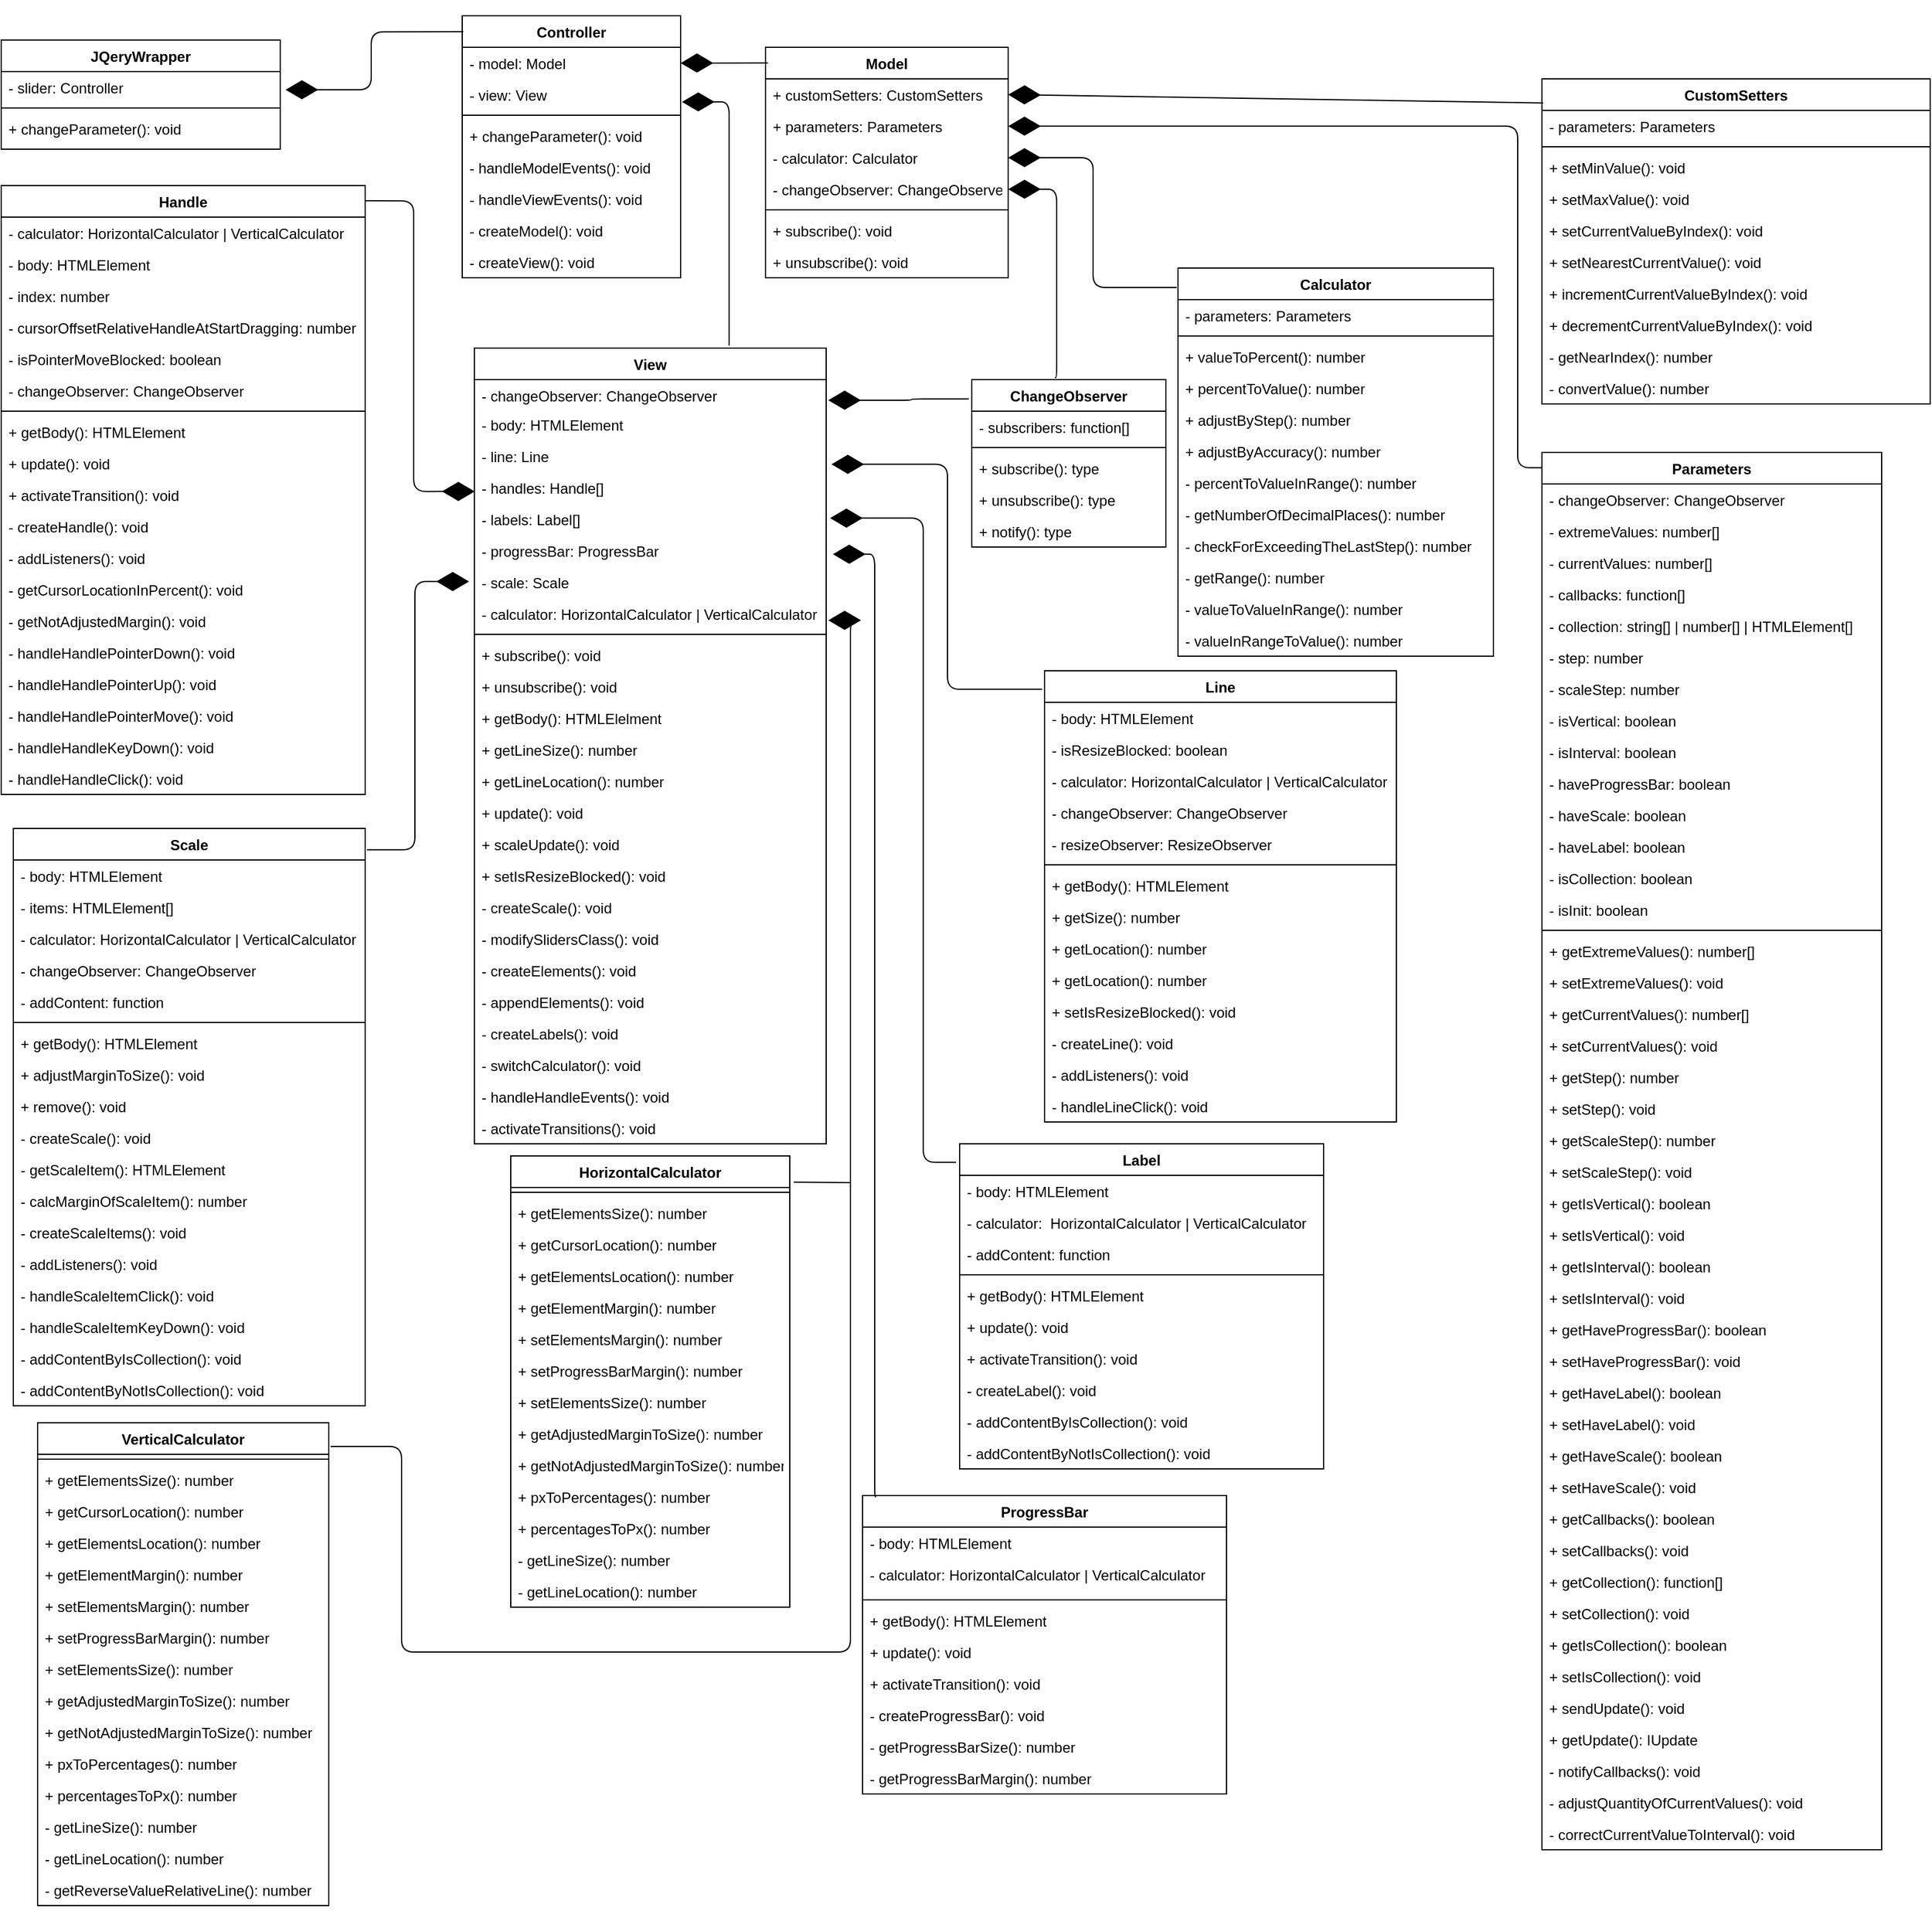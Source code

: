 <mxfile version="16.2.7" type="device"><diagram id="C5RBs43oDa-KdzZeNtuy" name="Page-1"><mxGraphModel dx="766" dy="2792" grid="1" gridSize="10" guides="1" tooltips="1" connect="1" arrows="1" fold="1" page="1" pageScale="1" pageWidth="1654" pageHeight="2336" math="0" shadow="0"><root><mxCell id="WIyWlLk6GJQsqaUBKTNV-0"/><mxCell id="WIyWlLk6GJQsqaUBKTNV-1" parent="WIyWlLk6GJQsqaUBKTNV-0"/><mxCell id="oUgbt0m9PZpJVDMyVwmw-0" value="Controller" style="swimlane;fontStyle=1;align=center;verticalAlign=top;childLayout=stackLayout;horizontal=1;startSize=26;horizontalStack=0;resizeParent=1;resizeParentMax=0;resizeLast=0;collapsible=1;marginBottom=0;" parent="WIyWlLk6GJQsqaUBKTNV-1" vertex="1"><mxGeometry x="390" width="180" height="216" as="geometry"><mxRectangle x="300" y="296" width="90" height="26" as="alternateBounds"/></mxGeometry></mxCell><mxCell id="oUgbt0m9PZpJVDMyVwmw-1" value="- model: Model" style="text;strokeColor=none;fillColor=none;align=left;verticalAlign=top;spacingLeft=4;spacingRight=4;overflow=hidden;rotatable=0;points=[[0,0.5],[1,0.5]];portConstraint=eastwest;" parent="oUgbt0m9PZpJVDMyVwmw-0" vertex="1"><mxGeometry y="26" width="180" height="26" as="geometry"/></mxCell><mxCell id="oUgbt0m9PZpJVDMyVwmw-5" value="- view: View" style="text;strokeColor=none;fillColor=none;align=left;verticalAlign=top;spacingLeft=4;spacingRight=4;overflow=hidden;rotatable=0;points=[[0,0.5],[1,0.5]];portConstraint=eastwest;" parent="oUgbt0m9PZpJVDMyVwmw-0" vertex="1"><mxGeometry y="52" width="180" height="26" as="geometry"/></mxCell><mxCell id="oUgbt0m9PZpJVDMyVwmw-2" value="" style="line;strokeWidth=1;fillColor=none;align=left;verticalAlign=middle;spacingTop=-1;spacingLeft=3;spacingRight=3;rotatable=0;labelPosition=right;points=[];portConstraint=eastwest;" parent="oUgbt0m9PZpJVDMyVwmw-0" vertex="1"><mxGeometry y="78" width="180" height="8" as="geometry"/></mxCell><mxCell id="oUgbt0m9PZpJVDMyVwmw-3" value="+ changeParameter(): void" style="text;strokeColor=none;fillColor=none;align=left;verticalAlign=top;spacingLeft=4;spacingRight=4;overflow=hidden;rotatable=0;points=[[0,0.5],[1,0.5]];portConstraint=eastwest;" parent="oUgbt0m9PZpJVDMyVwmw-0" vertex="1"><mxGeometry y="86" width="180" height="26" as="geometry"/></mxCell><mxCell id="oUgbt0m9PZpJVDMyVwmw-16" value="- handleModelEvents(): void" style="text;strokeColor=none;fillColor=none;align=left;verticalAlign=top;spacingLeft=4;spacingRight=4;overflow=hidden;rotatable=0;points=[[0,0.5],[1,0.5]];portConstraint=eastwest;" parent="oUgbt0m9PZpJVDMyVwmw-0" vertex="1"><mxGeometry y="112" width="180" height="26" as="geometry"/></mxCell><mxCell id="oUgbt0m9PZpJVDMyVwmw-32" value="- handleViewEvents(): void" style="text;strokeColor=none;fillColor=none;align=left;verticalAlign=top;spacingLeft=4;spacingRight=4;overflow=hidden;rotatable=0;points=[[0,0.5],[1,0.5]];portConstraint=eastwest;" parent="oUgbt0m9PZpJVDMyVwmw-0" vertex="1"><mxGeometry y="138" width="180" height="26" as="geometry"/></mxCell><mxCell id="oUgbt0m9PZpJVDMyVwmw-33" value="- createModel(): void" style="text;strokeColor=none;fillColor=none;align=left;verticalAlign=top;spacingLeft=4;spacingRight=4;overflow=hidden;rotatable=0;points=[[0,0.5],[1,0.5]];portConstraint=eastwest;" parent="oUgbt0m9PZpJVDMyVwmw-0" vertex="1"><mxGeometry y="164" width="180" height="26" as="geometry"/></mxCell><mxCell id="oUgbt0m9PZpJVDMyVwmw-34" value="- createView(): void" style="text;strokeColor=none;fillColor=none;align=left;verticalAlign=top;spacingLeft=4;spacingRight=4;overflow=hidden;rotatable=0;points=[[0,0.5],[1,0.5]];portConstraint=eastwest;" parent="oUgbt0m9PZpJVDMyVwmw-0" vertex="1"><mxGeometry y="190" width="180" height="26" as="geometry"/></mxCell><mxCell id="oUgbt0m9PZpJVDMyVwmw-6" value="JQeryWrapper" style="swimlane;fontStyle=1;align=center;verticalAlign=top;childLayout=stackLayout;horizontal=1;startSize=26;horizontalStack=0;resizeParent=1;resizeParentMax=0;resizeLast=0;collapsible=1;marginBottom=0;" parent="WIyWlLk6GJQsqaUBKTNV-1" vertex="1"><mxGeometry x="10" y="20" width="230" height="90" as="geometry"/></mxCell><mxCell id="oUgbt0m9PZpJVDMyVwmw-7" value="- slider: Controller" style="text;strokeColor=none;fillColor=none;align=left;verticalAlign=top;spacingLeft=4;spacingRight=4;overflow=hidden;rotatable=0;points=[[0,0.5],[1,0.5]];portConstraint=eastwest;" parent="oUgbt0m9PZpJVDMyVwmw-6" vertex="1"><mxGeometry y="26" width="230" height="26" as="geometry"/></mxCell><mxCell id="oUgbt0m9PZpJVDMyVwmw-8" value="" style="line;strokeWidth=1;fillColor=none;align=left;verticalAlign=middle;spacingTop=-1;spacingLeft=3;spacingRight=3;rotatable=0;labelPosition=right;points=[];portConstraint=eastwest;" parent="oUgbt0m9PZpJVDMyVwmw-6" vertex="1"><mxGeometry y="52" width="230" height="8" as="geometry"/></mxCell><mxCell id="oUgbt0m9PZpJVDMyVwmw-17" value="+ changeParameter(): void" style="text;strokeColor=none;fillColor=none;align=left;verticalAlign=top;spacingLeft=4;spacingRight=4;overflow=hidden;rotatable=0;points=[[0,0.5],[1,0.5]];portConstraint=eastwest;" parent="oUgbt0m9PZpJVDMyVwmw-6" vertex="1"><mxGeometry y="60" width="230" height="30" as="geometry"/></mxCell><mxCell id="oUgbt0m9PZpJVDMyVwmw-13" value="" style="endArrow=diamondThin;endFill=1;endSize=24;html=1;entryX=1.019;entryY=0.577;entryDx=0;entryDy=0;entryPerimeter=0;exitX=0.005;exitY=0.061;exitDx=0;exitDy=0;exitPerimeter=0;edgeStyle=orthogonalEdgeStyle;" parent="WIyWlLk6GJQsqaUBKTNV-1" source="oUgbt0m9PZpJVDMyVwmw-0" target="oUgbt0m9PZpJVDMyVwmw-7" edge="1"><mxGeometry width="160" relative="1" as="geometry"><mxPoint x="299" y="311" as="sourcePoint"/><mxPoint x="500" y="370" as="targetPoint"/></mxGeometry></mxCell><mxCell id="oUgbt0m9PZpJVDMyVwmw-39" value="Parameters" style="swimlane;fontStyle=1;align=center;verticalAlign=top;childLayout=stackLayout;horizontal=1;startSize=26;horizontalStack=0;resizeParent=1;resizeParentMax=0;resizeLast=0;collapsible=1;marginBottom=0;" parent="WIyWlLk6GJQsqaUBKTNV-1" vertex="1"><mxGeometry x="1280" y="360" width="280" height="1152" as="geometry"/></mxCell><mxCell id="oUgbt0m9PZpJVDMyVwmw-55" value="- changeObserver: ChangeObserver" style="text;strokeColor=none;fillColor=none;align=left;verticalAlign=top;spacingLeft=4;spacingRight=4;overflow=hidden;rotatable=0;points=[[0,0.5],[1,0.5]];portConstraint=eastwest;" parent="oUgbt0m9PZpJVDMyVwmw-39" vertex="1"><mxGeometry y="26" width="280" height="26" as="geometry"/></mxCell><mxCell id="oUgbt0m9PZpJVDMyVwmw-43" value="- extremeValues: number[]" style="text;strokeColor=none;fillColor=none;align=left;verticalAlign=top;spacingLeft=4;spacingRight=4;overflow=hidden;rotatable=0;points=[[0,0.5],[1,0.5]];portConstraint=eastwest;" parent="oUgbt0m9PZpJVDMyVwmw-39" vertex="1"><mxGeometry y="52" width="280" height="26" as="geometry"/></mxCell><mxCell id="oUgbt0m9PZpJVDMyVwmw-45" value="- currentValues: number[]" style="text;strokeColor=none;fillColor=none;align=left;verticalAlign=top;spacingLeft=4;spacingRight=4;overflow=hidden;rotatable=0;points=[[0,0.5],[1,0.5]];portConstraint=eastwest;" parent="oUgbt0m9PZpJVDMyVwmw-39" vertex="1"><mxGeometry y="78" width="280" height="26" as="geometry"/></mxCell><mxCell id="oUgbt0m9PZpJVDMyVwmw-44" value="- callbacks: function[]" style="text;strokeColor=none;fillColor=none;align=left;verticalAlign=top;spacingLeft=4;spacingRight=4;overflow=hidden;rotatable=0;points=[[0,0.5],[1,0.5]];portConstraint=eastwest;" parent="oUgbt0m9PZpJVDMyVwmw-39" vertex="1"><mxGeometry y="104" width="280" height="26" as="geometry"/></mxCell><mxCell id="oUgbt0m9PZpJVDMyVwmw-46" value="- collection: string[] | number[] | HTMLElement[]" style="text;strokeColor=none;fillColor=none;align=left;verticalAlign=top;spacingLeft=4;spacingRight=4;overflow=hidden;rotatable=0;points=[[0,0.5],[1,0.5]];portConstraint=eastwest;" parent="oUgbt0m9PZpJVDMyVwmw-39" vertex="1"><mxGeometry y="130" width="280" height="26" as="geometry"/></mxCell><mxCell id="oUgbt0m9PZpJVDMyVwmw-47" value="- step: number" style="text;strokeColor=none;fillColor=none;align=left;verticalAlign=top;spacingLeft=4;spacingRight=4;overflow=hidden;rotatable=0;points=[[0,0.5],[1,0.5]];portConstraint=eastwest;" parent="oUgbt0m9PZpJVDMyVwmw-39" vertex="1"><mxGeometry y="156" width="280" height="26" as="geometry"/></mxCell><mxCell id="oUgbt0m9PZpJVDMyVwmw-48" value="- scaleStep: number" style="text;strokeColor=none;fillColor=none;align=left;verticalAlign=top;spacingLeft=4;spacingRight=4;overflow=hidden;rotatable=0;points=[[0,0.5],[1,0.5]];portConstraint=eastwest;" parent="oUgbt0m9PZpJVDMyVwmw-39" vertex="1"><mxGeometry y="182" width="280" height="26" as="geometry"/></mxCell><mxCell id="oUgbt0m9PZpJVDMyVwmw-49" value="- isVertical: boolean" style="text;strokeColor=none;fillColor=none;align=left;verticalAlign=top;spacingLeft=4;spacingRight=4;overflow=hidden;rotatable=0;points=[[0,0.5],[1,0.5]];portConstraint=eastwest;" parent="oUgbt0m9PZpJVDMyVwmw-39" vertex="1"><mxGeometry y="208" width="280" height="26" as="geometry"/></mxCell><mxCell id="oUgbt0m9PZpJVDMyVwmw-50" value="- isInterval: boolean" style="text;strokeColor=none;fillColor=none;align=left;verticalAlign=top;spacingLeft=4;spacingRight=4;overflow=hidden;rotatable=0;points=[[0,0.5],[1,0.5]];portConstraint=eastwest;" parent="oUgbt0m9PZpJVDMyVwmw-39" vertex="1"><mxGeometry y="234" width="280" height="26" as="geometry"/></mxCell><mxCell id="oUgbt0m9PZpJVDMyVwmw-51" value="- haveProgressBar: boolean" style="text;strokeColor=none;fillColor=none;align=left;verticalAlign=top;spacingLeft=4;spacingRight=4;overflow=hidden;rotatable=0;points=[[0,0.5],[1,0.5]];portConstraint=eastwest;" parent="oUgbt0m9PZpJVDMyVwmw-39" vertex="1"><mxGeometry y="260" width="280" height="26" as="geometry"/></mxCell><mxCell id="oUgbt0m9PZpJVDMyVwmw-40" value="- haveScale: boolean" style="text;strokeColor=none;fillColor=none;align=left;verticalAlign=top;spacingLeft=4;spacingRight=4;overflow=hidden;rotatable=0;points=[[0,0.5],[1,0.5]];portConstraint=eastwest;" parent="oUgbt0m9PZpJVDMyVwmw-39" vertex="1"><mxGeometry y="286" width="280" height="26" as="geometry"/></mxCell><mxCell id="oUgbt0m9PZpJVDMyVwmw-52" value="- haveLabel: boolean" style="text;strokeColor=none;fillColor=none;align=left;verticalAlign=top;spacingLeft=4;spacingRight=4;overflow=hidden;rotatable=0;points=[[0,0.5],[1,0.5]];portConstraint=eastwest;" parent="oUgbt0m9PZpJVDMyVwmw-39" vertex="1"><mxGeometry y="312" width="280" height="26" as="geometry"/></mxCell><mxCell id="oUgbt0m9PZpJVDMyVwmw-53" value="- isCollection: boolean" style="text;strokeColor=none;fillColor=none;align=left;verticalAlign=top;spacingLeft=4;spacingRight=4;overflow=hidden;rotatable=0;points=[[0,0.5],[1,0.5]];portConstraint=eastwest;" parent="oUgbt0m9PZpJVDMyVwmw-39" vertex="1"><mxGeometry y="338" width="280" height="26" as="geometry"/></mxCell><mxCell id="oUgbt0m9PZpJVDMyVwmw-54" value="- isInit: boolean" style="text;strokeColor=none;fillColor=none;align=left;verticalAlign=top;spacingLeft=4;spacingRight=4;overflow=hidden;rotatable=0;points=[[0,0.5],[1,0.5]];portConstraint=eastwest;" parent="oUgbt0m9PZpJVDMyVwmw-39" vertex="1"><mxGeometry y="364" width="280" height="26" as="geometry"/></mxCell><mxCell id="oUgbt0m9PZpJVDMyVwmw-41" value="" style="line;strokeWidth=1;fillColor=none;align=left;verticalAlign=middle;spacingTop=-1;spacingLeft=3;spacingRight=3;rotatable=0;labelPosition=right;points=[];portConstraint=eastwest;" parent="oUgbt0m9PZpJVDMyVwmw-39" vertex="1"><mxGeometry y="390" width="280" height="8" as="geometry"/></mxCell><mxCell id="oUgbt0m9PZpJVDMyVwmw-57" value="+ getExtremeValues(): number[]" style="text;strokeColor=none;fillColor=none;align=left;verticalAlign=top;spacingLeft=4;spacingRight=4;overflow=hidden;rotatable=0;points=[[0,0.5],[1,0.5]];portConstraint=eastwest;" parent="oUgbt0m9PZpJVDMyVwmw-39" vertex="1"><mxGeometry y="398" width="280" height="26" as="geometry"/></mxCell><mxCell id="oUgbt0m9PZpJVDMyVwmw-58" value="+ setExtremeValues(): void" style="text;strokeColor=none;fillColor=none;align=left;verticalAlign=top;spacingLeft=4;spacingRight=4;overflow=hidden;rotatable=0;points=[[0,0.5],[1,0.5]];portConstraint=eastwest;" parent="oUgbt0m9PZpJVDMyVwmw-39" vertex="1"><mxGeometry y="424" width="280" height="26" as="geometry"/></mxCell><mxCell id="oUgbt0m9PZpJVDMyVwmw-61" value="+ getCurrentValues(): number[]" style="text;strokeColor=none;fillColor=none;align=left;verticalAlign=top;spacingLeft=4;spacingRight=4;overflow=hidden;rotatable=0;points=[[0,0.5],[1,0.5]];portConstraint=eastwest;" parent="oUgbt0m9PZpJVDMyVwmw-39" vertex="1"><mxGeometry y="450" width="280" height="26" as="geometry"/></mxCell><mxCell id="oUgbt0m9PZpJVDMyVwmw-62" value="+ setCurrentValues(): void" style="text;strokeColor=none;fillColor=none;align=left;verticalAlign=top;spacingLeft=4;spacingRight=4;overflow=hidden;rotatable=0;points=[[0,0.5],[1,0.5]];portConstraint=eastwest;" parent="oUgbt0m9PZpJVDMyVwmw-39" vertex="1"><mxGeometry y="476" width="280" height="26" as="geometry"/></mxCell><mxCell id="oUgbt0m9PZpJVDMyVwmw-67" value="+ getStep(): number" style="text;strokeColor=none;fillColor=none;align=left;verticalAlign=top;spacingLeft=4;spacingRight=4;overflow=hidden;rotatable=0;points=[[0,0.5],[1,0.5]];portConstraint=eastwest;" parent="oUgbt0m9PZpJVDMyVwmw-39" vertex="1"><mxGeometry y="502" width="280" height="26" as="geometry"/></mxCell><mxCell id="oUgbt0m9PZpJVDMyVwmw-68" value="+ setStep(): void" style="text;strokeColor=none;fillColor=none;align=left;verticalAlign=top;spacingLeft=4;spacingRight=4;overflow=hidden;rotatable=0;points=[[0,0.5],[1,0.5]];portConstraint=eastwest;" parent="oUgbt0m9PZpJVDMyVwmw-39" vertex="1"><mxGeometry y="528" width="280" height="26" as="geometry"/></mxCell><mxCell id="oUgbt0m9PZpJVDMyVwmw-69" value="+ getScaleStep(): number" style="text;strokeColor=none;fillColor=none;align=left;verticalAlign=top;spacingLeft=4;spacingRight=4;overflow=hidden;rotatable=0;points=[[0,0.5],[1,0.5]];portConstraint=eastwest;" parent="oUgbt0m9PZpJVDMyVwmw-39" vertex="1"><mxGeometry y="554" width="280" height="26" as="geometry"/></mxCell><mxCell id="oUgbt0m9PZpJVDMyVwmw-70" value="+ setScaleStep(): void" style="text;strokeColor=none;fillColor=none;align=left;verticalAlign=top;spacingLeft=4;spacingRight=4;overflow=hidden;rotatable=0;points=[[0,0.5],[1,0.5]];portConstraint=eastwest;" parent="oUgbt0m9PZpJVDMyVwmw-39" vertex="1"><mxGeometry y="580" width="280" height="26" as="geometry"/></mxCell><mxCell id="oUgbt0m9PZpJVDMyVwmw-71" value="+ getIsVertical(): boolean" style="text;strokeColor=none;fillColor=none;align=left;verticalAlign=top;spacingLeft=4;spacingRight=4;overflow=hidden;rotatable=0;points=[[0,0.5],[1,0.5]];portConstraint=eastwest;" parent="oUgbt0m9PZpJVDMyVwmw-39" vertex="1"><mxGeometry y="606" width="280" height="26" as="geometry"/></mxCell><mxCell id="oUgbt0m9PZpJVDMyVwmw-72" value="+ setIsVertical(): void" style="text;strokeColor=none;fillColor=none;align=left;verticalAlign=top;spacingLeft=4;spacingRight=4;overflow=hidden;rotatable=0;points=[[0,0.5],[1,0.5]];portConstraint=eastwest;" parent="oUgbt0m9PZpJVDMyVwmw-39" vertex="1"><mxGeometry y="632" width="280" height="26" as="geometry"/></mxCell><mxCell id="oUgbt0m9PZpJVDMyVwmw-73" value="+ getIsInterval(): boolean" style="text;strokeColor=none;fillColor=none;align=left;verticalAlign=top;spacingLeft=4;spacingRight=4;overflow=hidden;rotatable=0;points=[[0,0.5],[1,0.5]];portConstraint=eastwest;" parent="oUgbt0m9PZpJVDMyVwmw-39" vertex="1"><mxGeometry y="658" width="280" height="26" as="geometry"/></mxCell><mxCell id="oUgbt0m9PZpJVDMyVwmw-74" value="+ setIsInterval(): void" style="text;strokeColor=none;fillColor=none;align=left;verticalAlign=top;spacingLeft=4;spacingRight=4;overflow=hidden;rotatable=0;points=[[0,0.5],[1,0.5]];portConstraint=eastwest;" parent="oUgbt0m9PZpJVDMyVwmw-39" vertex="1"><mxGeometry y="684" width="280" height="26" as="geometry"/></mxCell><mxCell id="oUgbt0m9PZpJVDMyVwmw-75" value="+ getHaveProgressBar(): boolean" style="text;strokeColor=none;fillColor=none;align=left;verticalAlign=top;spacingLeft=4;spacingRight=4;overflow=hidden;rotatable=0;points=[[0,0.5],[1,0.5]];portConstraint=eastwest;" parent="oUgbt0m9PZpJVDMyVwmw-39" vertex="1"><mxGeometry y="710" width="280" height="26" as="geometry"/></mxCell><mxCell id="oUgbt0m9PZpJVDMyVwmw-76" value="+ setHaveProgressBar(): void" style="text;strokeColor=none;fillColor=none;align=left;verticalAlign=top;spacingLeft=4;spacingRight=4;overflow=hidden;rotatable=0;points=[[0,0.5],[1,0.5]];portConstraint=eastwest;" parent="oUgbt0m9PZpJVDMyVwmw-39" vertex="1"><mxGeometry y="736" width="280" height="26" as="geometry"/></mxCell><mxCell id="oUgbt0m9PZpJVDMyVwmw-77" value="+ getHaveLabel(): boolean" style="text;strokeColor=none;fillColor=none;align=left;verticalAlign=top;spacingLeft=4;spacingRight=4;overflow=hidden;rotatable=0;points=[[0,0.5],[1,0.5]];portConstraint=eastwest;" parent="oUgbt0m9PZpJVDMyVwmw-39" vertex="1"><mxGeometry y="762" width="280" height="26" as="geometry"/></mxCell><mxCell id="oUgbt0m9PZpJVDMyVwmw-78" value="+ setHaveLabel(): void" style="text;strokeColor=none;fillColor=none;align=left;verticalAlign=top;spacingLeft=4;spacingRight=4;overflow=hidden;rotatable=0;points=[[0,0.5],[1,0.5]];portConstraint=eastwest;" parent="oUgbt0m9PZpJVDMyVwmw-39" vertex="1"><mxGeometry y="788" width="280" height="26" as="geometry"/></mxCell><mxCell id="oUgbt0m9PZpJVDMyVwmw-79" value="+ getHaveScale(): boolean" style="text;strokeColor=none;fillColor=none;align=left;verticalAlign=top;spacingLeft=4;spacingRight=4;overflow=hidden;rotatable=0;points=[[0,0.5],[1,0.5]];portConstraint=eastwest;" parent="oUgbt0m9PZpJVDMyVwmw-39" vertex="1"><mxGeometry y="814" width="280" height="26" as="geometry"/></mxCell><mxCell id="oUgbt0m9PZpJVDMyVwmw-80" value="+ setHaveScale(): void" style="text;strokeColor=none;fillColor=none;align=left;verticalAlign=top;spacingLeft=4;spacingRight=4;overflow=hidden;rotatable=0;points=[[0,0.5],[1,0.5]];portConstraint=eastwest;" parent="oUgbt0m9PZpJVDMyVwmw-39" vertex="1"><mxGeometry y="840" width="280" height="26" as="geometry"/></mxCell><mxCell id="oUgbt0m9PZpJVDMyVwmw-81" value="+ getCallbacks(): boolean" style="text;strokeColor=none;fillColor=none;align=left;verticalAlign=top;spacingLeft=4;spacingRight=4;overflow=hidden;rotatable=0;points=[[0,0.5],[1,0.5]];portConstraint=eastwest;" parent="oUgbt0m9PZpJVDMyVwmw-39" vertex="1"><mxGeometry y="866" width="280" height="26" as="geometry"/></mxCell><mxCell id="oUgbt0m9PZpJVDMyVwmw-82" value="+ setCallbacks(): void" style="text;strokeColor=none;fillColor=none;align=left;verticalAlign=top;spacingLeft=4;spacingRight=4;overflow=hidden;rotatable=0;points=[[0,0.5],[1,0.5]];portConstraint=eastwest;" parent="oUgbt0m9PZpJVDMyVwmw-39" vertex="1"><mxGeometry y="892" width="280" height="26" as="geometry"/></mxCell><mxCell id="oUgbt0m9PZpJVDMyVwmw-83" value="+ getCollection(): function[]" style="text;strokeColor=none;fillColor=none;align=left;verticalAlign=top;spacingLeft=4;spacingRight=4;overflow=hidden;rotatable=0;points=[[0,0.5],[1,0.5]];portConstraint=eastwest;" parent="oUgbt0m9PZpJVDMyVwmw-39" vertex="1"><mxGeometry y="918" width="280" height="26" as="geometry"/></mxCell><mxCell id="oUgbt0m9PZpJVDMyVwmw-84" value="+ setCollection(): void" style="text;strokeColor=none;fillColor=none;align=left;verticalAlign=top;spacingLeft=4;spacingRight=4;overflow=hidden;rotatable=0;points=[[0,0.5],[1,0.5]];portConstraint=eastwest;" parent="oUgbt0m9PZpJVDMyVwmw-39" vertex="1"><mxGeometry y="944" width="280" height="26" as="geometry"/></mxCell><mxCell id="oUgbt0m9PZpJVDMyVwmw-85" value="+ getIsCollection(): boolean" style="text;strokeColor=none;fillColor=none;align=left;verticalAlign=top;spacingLeft=4;spacingRight=4;overflow=hidden;rotatable=0;points=[[0,0.5],[1,0.5]];portConstraint=eastwest;" parent="oUgbt0m9PZpJVDMyVwmw-39" vertex="1"><mxGeometry y="970" width="280" height="26" as="geometry"/></mxCell><mxCell id="oUgbt0m9PZpJVDMyVwmw-86" value="+ setIsCollection(): void" style="text;strokeColor=none;fillColor=none;align=left;verticalAlign=top;spacingLeft=4;spacingRight=4;overflow=hidden;rotatable=0;points=[[0,0.5],[1,0.5]];portConstraint=eastwest;" parent="oUgbt0m9PZpJVDMyVwmw-39" vertex="1"><mxGeometry y="996" width="280" height="26" as="geometry"/></mxCell><mxCell id="oUgbt0m9PZpJVDMyVwmw-90" value="+ sendUpdate(): void" style="text;strokeColor=none;fillColor=none;align=left;verticalAlign=top;spacingLeft=4;spacingRight=4;overflow=hidden;rotatable=0;points=[[0,0.5],[1,0.5]];portConstraint=eastwest;" parent="oUgbt0m9PZpJVDMyVwmw-39" vertex="1"><mxGeometry y="1022" width="280" height="26" as="geometry"/></mxCell><mxCell id="oUgbt0m9PZpJVDMyVwmw-100" value="+ getUpdate(): IUpdate" style="text;strokeColor=none;fillColor=none;align=left;verticalAlign=top;spacingLeft=4;spacingRight=4;overflow=hidden;rotatable=0;points=[[0,0.5],[1,0.5]];portConstraint=eastwest;" parent="oUgbt0m9PZpJVDMyVwmw-39" vertex="1"><mxGeometry y="1048" width="280" height="26" as="geometry"/></mxCell><mxCell id="2XJulY9XbeVsuldbQCH3-0" value="- notifyCallbacks(): void" style="text;strokeColor=none;fillColor=none;align=left;verticalAlign=top;spacingLeft=4;spacingRight=4;overflow=hidden;rotatable=0;points=[[0,0.5],[1,0.5]];portConstraint=eastwest;" parent="oUgbt0m9PZpJVDMyVwmw-39" vertex="1"><mxGeometry y="1074" width="280" height="26" as="geometry"/></mxCell><mxCell id="2XJulY9XbeVsuldbQCH3-1" value="- adjustQuantityOfCurrentValues(): void" style="text;strokeColor=none;fillColor=none;align=left;verticalAlign=top;spacingLeft=4;spacingRight=4;overflow=hidden;rotatable=0;points=[[0,0.5],[1,0.5]];portConstraint=eastwest;" parent="oUgbt0m9PZpJVDMyVwmw-39" vertex="1"><mxGeometry y="1100" width="280" height="26" as="geometry"/></mxCell><mxCell id="2XJulY9XbeVsuldbQCH3-2" value="- correctCurrentValueToInterval(): void" style="text;strokeColor=none;fillColor=none;align=left;verticalAlign=top;spacingLeft=4;spacingRight=4;overflow=hidden;rotatable=0;points=[[0,0.5],[1,0.5]];portConstraint=eastwest;" parent="oUgbt0m9PZpJVDMyVwmw-39" vertex="1"><mxGeometry y="1126" width="280" height="26" as="geometry"/></mxCell><mxCell id="oUgbt0m9PZpJVDMyVwmw-110" value="View" style="swimlane;fontStyle=1;align=center;verticalAlign=top;childLayout=stackLayout;horizontal=1;startSize=26;horizontalStack=0;resizeParent=1;resizeParentMax=0;resizeLast=0;collapsible=1;marginBottom=0;" parent="WIyWlLk6GJQsqaUBKTNV-1" vertex="1"><mxGeometry x="400" y="274" width="290" height="656" as="geometry"/></mxCell><mxCell id="oUgbt0m9PZpJVDMyVwmw-120" value="- changeObserver: ChangeObserver" style="text;strokeColor=none;fillColor=none;align=left;verticalAlign=top;spacingLeft=4;spacingRight=4;overflow=hidden;rotatable=0;points=[[0,0.5],[1,0.5]];portConstraint=eastwest;" parent="oUgbt0m9PZpJVDMyVwmw-110" vertex="1"><mxGeometry y="26" width="290" height="24" as="geometry"/></mxCell><mxCell id="oUgbt0m9PZpJVDMyVwmw-111" value="- body: HTMLElement" style="text;strokeColor=none;fillColor=none;align=left;verticalAlign=top;spacingLeft=4;spacingRight=4;overflow=hidden;rotatable=0;points=[[0,0.5],[1,0.5]];portConstraint=eastwest;" parent="oUgbt0m9PZpJVDMyVwmw-110" vertex="1"><mxGeometry y="50" width="290" height="26" as="geometry"/></mxCell><mxCell id="oUgbt0m9PZpJVDMyVwmw-114" value="- line: Line" style="text;strokeColor=none;fillColor=none;align=left;verticalAlign=top;spacingLeft=4;spacingRight=4;overflow=hidden;rotatable=0;points=[[0,0.5],[1,0.5]];portConstraint=eastwest;" parent="oUgbt0m9PZpJVDMyVwmw-110" vertex="1"><mxGeometry y="76" width="290" height="26" as="geometry"/></mxCell><mxCell id="oUgbt0m9PZpJVDMyVwmw-115" value="- handles: Handle[]" style="text;strokeColor=none;fillColor=none;align=left;verticalAlign=top;spacingLeft=4;spacingRight=4;overflow=hidden;rotatable=0;points=[[0,0.5],[1,0.5]];portConstraint=eastwest;" parent="oUgbt0m9PZpJVDMyVwmw-110" vertex="1"><mxGeometry y="102" width="290" height="26" as="geometry"/></mxCell><mxCell id="oUgbt0m9PZpJVDMyVwmw-116" value="- labels: Label[]" style="text;strokeColor=none;fillColor=none;align=left;verticalAlign=top;spacingLeft=4;spacingRight=4;overflow=hidden;rotatable=0;points=[[0,0.5],[1,0.5]];portConstraint=eastwest;" parent="oUgbt0m9PZpJVDMyVwmw-110" vertex="1"><mxGeometry y="128" width="290" height="26" as="geometry"/></mxCell><mxCell id="oUgbt0m9PZpJVDMyVwmw-117" value="- progressBar: ProgressBar" style="text;strokeColor=none;fillColor=none;align=left;verticalAlign=top;spacingLeft=4;spacingRight=4;overflow=hidden;rotatable=0;points=[[0,0.5],[1,0.5]];portConstraint=eastwest;" parent="oUgbt0m9PZpJVDMyVwmw-110" vertex="1"><mxGeometry y="154" width="290" height="26" as="geometry"/></mxCell><mxCell id="oUgbt0m9PZpJVDMyVwmw-118" value="- scale: Scale" style="text;strokeColor=none;fillColor=none;align=left;verticalAlign=top;spacingLeft=4;spacingRight=4;overflow=hidden;rotatable=0;points=[[0,0.5],[1,0.5]];portConstraint=eastwest;" parent="oUgbt0m9PZpJVDMyVwmw-110" vertex="1"><mxGeometry y="180" width="290" height="26" as="geometry"/></mxCell><mxCell id="oUgbt0m9PZpJVDMyVwmw-119" value="- calculator: HorizontalCalculator | VerticalCalculator" style="text;strokeColor=none;fillColor=none;align=left;verticalAlign=top;spacingLeft=4;spacingRight=4;overflow=hidden;rotatable=0;points=[[0,0.5],[1,0.5]];portConstraint=eastwest;" parent="oUgbt0m9PZpJVDMyVwmw-110" vertex="1"><mxGeometry y="206" width="290" height="26" as="geometry"/></mxCell><mxCell id="oUgbt0m9PZpJVDMyVwmw-112" value="" style="line;strokeWidth=1;fillColor=none;align=left;verticalAlign=middle;spacingTop=-1;spacingLeft=3;spacingRight=3;rotatable=0;labelPosition=right;points=[];portConstraint=eastwest;" parent="oUgbt0m9PZpJVDMyVwmw-110" vertex="1"><mxGeometry y="232" width="290" height="8" as="geometry"/></mxCell><mxCell id="oUgbt0m9PZpJVDMyVwmw-113" value="+ subscribe(): void" style="text;strokeColor=none;fillColor=none;align=left;verticalAlign=top;spacingLeft=4;spacingRight=4;overflow=hidden;rotatable=0;points=[[0,0.5],[1,0.5]];portConstraint=eastwest;" parent="oUgbt0m9PZpJVDMyVwmw-110" vertex="1"><mxGeometry y="240" width="290" height="26" as="geometry"/></mxCell><mxCell id="oUgbt0m9PZpJVDMyVwmw-121" value="+ unsubscribe(): void" style="text;strokeColor=none;fillColor=none;align=left;verticalAlign=top;spacingLeft=4;spacingRight=4;overflow=hidden;rotatable=0;points=[[0,0.5],[1,0.5]];portConstraint=eastwest;" parent="oUgbt0m9PZpJVDMyVwmw-110" vertex="1"><mxGeometry y="266" width="290" height="26" as="geometry"/></mxCell><mxCell id="oUgbt0m9PZpJVDMyVwmw-122" value="+ getBody(): HTMLElelment" style="text;strokeColor=none;fillColor=none;align=left;verticalAlign=top;spacingLeft=4;spacingRight=4;overflow=hidden;rotatable=0;points=[[0,0.5],[1,0.5]];portConstraint=eastwest;" parent="oUgbt0m9PZpJVDMyVwmw-110" vertex="1"><mxGeometry y="292" width="290" height="26" as="geometry"/></mxCell><mxCell id="oUgbt0m9PZpJVDMyVwmw-123" value="+ getLineSize(): number" style="text;strokeColor=none;fillColor=none;align=left;verticalAlign=top;spacingLeft=4;spacingRight=4;overflow=hidden;rotatable=0;points=[[0,0.5],[1,0.5]];portConstraint=eastwest;" parent="oUgbt0m9PZpJVDMyVwmw-110" vertex="1"><mxGeometry y="318" width="290" height="26" as="geometry"/></mxCell><mxCell id="oUgbt0m9PZpJVDMyVwmw-124" value="+ getLineLocation(): number" style="text;strokeColor=none;fillColor=none;align=left;verticalAlign=top;spacingLeft=4;spacingRight=4;overflow=hidden;rotatable=0;points=[[0,0.5],[1,0.5]];portConstraint=eastwest;" parent="oUgbt0m9PZpJVDMyVwmw-110" vertex="1"><mxGeometry y="344" width="290" height="26" as="geometry"/></mxCell><mxCell id="oUgbt0m9PZpJVDMyVwmw-125" value="+ update(): void" style="text;strokeColor=none;fillColor=none;align=left;verticalAlign=top;spacingLeft=4;spacingRight=4;overflow=hidden;rotatable=0;points=[[0,0.5],[1,0.5]];portConstraint=eastwest;" parent="oUgbt0m9PZpJVDMyVwmw-110" vertex="1"><mxGeometry y="370" width="290" height="26" as="geometry"/></mxCell><mxCell id="oUgbt0m9PZpJVDMyVwmw-126" value="+ scaleUpdate(): void" style="text;strokeColor=none;fillColor=none;align=left;verticalAlign=top;spacingLeft=4;spacingRight=4;overflow=hidden;rotatable=0;points=[[0,0.5],[1,0.5]];portConstraint=eastwest;" parent="oUgbt0m9PZpJVDMyVwmw-110" vertex="1"><mxGeometry y="396" width="290" height="26" as="geometry"/></mxCell><mxCell id="oUgbt0m9PZpJVDMyVwmw-128" value="+ setIsResizeBlocked(): void" style="text;strokeColor=none;fillColor=none;align=left;verticalAlign=top;spacingLeft=4;spacingRight=4;overflow=hidden;rotatable=0;points=[[0,0.5],[1,0.5]];portConstraint=eastwest;" parent="oUgbt0m9PZpJVDMyVwmw-110" vertex="1"><mxGeometry y="422" width="290" height="26" as="geometry"/></mxCell><mxCell id="oUgbt0m9PZpJVDMyVwmw-127" value="- createScale(): void" style="text;strokeColor=none;fillColor=none;align=left;verticalAlign=top;spacingLeft=4;spacingRight=4;overflow=hidden;rotatable=0;points=[[0,0.5],[1,0.5]];portConstraint=eastwest;" parent="oUgbt0m9PZpJVDMyVwmw-110" vertex="1"><mxGeometry y="448" width="290" height="26" as="geometry"/></mxCell><mxCell id="oUgbt0m9PZpJVDMyVwmw-129" value="- modifySlidersClass(): void" style="text;strokeColor=none;fillColor=none;align=left;verticalAlign=top;spacingLeft=4;spacingRight=4;overflow=hidden;rotatable=0;points=[[0,0.5],[1,0.5]];portConstraint=eastwest;" parent="oUgbt0m9PZpJVDMyVwmw-110" vertex="1"><mxGeometry y="474" width="290" height="26" as="geometry"/></mxCell><mxCell id="oUgbt0m9PZpJVDMyVwmw-130" value="- createElements(): void" style="text;strokeColor=none;fillColor=none;align=left;verticalAlign=top;spacingLeft=4;spacingRight=4;overflow=hidden;rotatable=0;points=[[0,0.5],[1,0.5]];portConstraint=eastwest;" parent="oUgbt0m9PZpJVDMyVwmw-110" vertex="1"><mxGeometry y="500" width="290" height="26" as="geometry"/></mxCell><mxCell id="oUgbt0m9PZpJVDMyVwmw-131" value="- appendElements(): void" style="text;strokeColor=none;fillColor=none;align=left;verticalAlign=top;spacingLeft=4;spacingRight=4;overflow=hidden;rotatable=0;points=[[0,0.5],[1,0.5]];portConstraint=eastwest;" parent="oUgbt0m9PZpJVDMyVwmw-110" vertex="1"><mxGeometry y="526" width="290" height="26" as="geometry"/></mxCell><mxCell id="oUgbt0m9PZpJVDMyVwmw-132" value="- createLabels(): void" style="text;strokeColor=none;fillColor=none;align=left;verticalAlign=top;spacingLeft=4;spacingRight=4;overflow=hidden;rotatable=0;points=[[0,0.5],[1,0.5]];portConstraint=eastwest;" parent="oUgbt0m9PZpJVDMyVwmw-110" vertex="1"><mxGeometry y="552" width="290" height="26" as="geometry"/></mxCell><mxCell id="oUgbt0m9PZpJVDMyVwmw-133" value="- switchCalculator(): void" style="text;strokeColor=none;fillColor=none;align=left;verticalAlign=top;spacingLeft=4;spacingRight=4;overflow=hidden;rotatable=0;points=[[0,0.5],[1,0.5]];portConstraint=eastwest;" parent="oUgbt0m9PZpJVDMyVwmw-110" vertex="1"><mxGeometry y="578" width="290" height="26" as="geometry"/></mxCell><mxCell id="oUgbt0m9PZpJVDMyVwmw-134" value="- handleHandleEvents(): void" style="text;strokeColor=none;fillColor=none;align=left;verticalAlign=top;spacingLeft=4;spacingRight=4;overflow=hidden;rotatable=0;points=[[0,0.5],[1,0.5]];portConstraint=eastwest;" parent="oUgbt0m9PZpJVDMyVwmw-110" vertex="1"><mxGeometry y="604" width="290" height="26" as="geometry"/></mxCell><mxCell id="oUgbt0m9PZpJVDMyVwmw-135" value="- activateTransitions(): void" style="text;strokeColor=none;fillColor=none;align=left;verticalAlign=top;spacingLeft=4;spacingRight=4;overflow=hidden;rotatable=0;points=[[0,0.5],[1,0.5]];portConstraint=eastwest;" parent="oUgbt0m9PZpJVDMyVwmw-110" vertex="1"><mxGeometry y="630" width="290" height="26" as="geometry"/></mxCell><mxCell id="oUgbt0m9PZpJVDMyVwmw-136" value="ChangeObserver" style="swimlane;fontStyle=1;align=center;verticalAlign=top;childLayout=stackLayout;horizontal=1;startSize=26;horizontalStack=0;resizeParent=1;resizeParentMax=0;resizeLast=0;collapsible=1;marginBottom=0;" parent="WIyWlLk6GJQsqaUBKTNV-1" vertex="1"><mxGeometry x="810" y="300" width="160" height="138" as="geometry"/></mxCell><mxCell id="oUgbt0m9PZpJVDMyVwmw-137" value="- subscribers: function[]" style="text;strokeColor=none;fillColor=none;align=left;verticalAlign=top;spacingLeft=4;spacingRight=4;overflow=hidden;rotatable=0;points=[[0,0.5],[1,0.5]];portConstraint=eastwest;" parent="oUgbt0m9PZpJVDMyVwmw-136" vertex="1"><mxGeometry y="26" width="160" height="26" as="geometry"/></mxCell><mxCell id="oUgbt0m9PZpJVDMyVwmw-138" value="" style="line;strokeWidth=1;fillColor=none;align=left;verticalAlign=middle;spacingTop=-1;spacingLeft=3;spacingRight=3;rotatable=0;labelPosition=right;points=[];portConstraint=eastwest;" parent="oUgbt0m9PZpJVDMyVwmw-136" vertex="1"><mxGeometry y="52" width="160" height="8" as="geometry"/></mxCell><mxCell id="oUgbt0m9PZpJVDMyVwmw-139" value="+ subscribe(): type" style="text;strokeColor=none;fillColor=none;align=left;verticalAlign=top;spacingLeft=4;spacingRight=4;overflow=hidden;rotatable=0;points=[[0,0.5],[1,0.5]];portConstraint=eastwest;" parent="oUgbt0m9PZpJVDMyVwmw-136" vertex="1"><mxGeometry y="60" width="160" height="26" as="geometry"/></mxCell><mxCell id="oUgbt0m9PZpJVDMyVwmw-140" value="+ unsubscribe(): type" style="text;strokeColor=none;fillColor=none;align=left;verticalAlign=top;spacingLeft=4;spacingRight=4;overflow=hidden;rotatable=0;points=[[0,0.5],[1,0.5]];portConstraint=eastwest;" parent="oUgbt0m9PZpJVDMyVwmw-136" vertex="1"><mxGeometry y="86" width="160" height="26" as="geometry"/></mxCell><mxCell id="oUgbt0m9PZpJVDMyVwmw-141" value="+ notify(): type" style="text;strokeColor=none;fillColor=none;align=left;verticalAlign=top;spacingLeft=4;spacingRight=4;overflow=hidden;rotatable=0;points=[[0,0.5],[1,0.5]];portConstraint=eastwest;" parent="oUgbt0m9PZpJVDMyVwmw-136" vertex="1"><mxGeometry y="112" width="160" height="26" as="geometry"/></mxCell><mxCell id="oUgbt0m9PZpJVDMyVwmw-143" value="Line" style="swimlane;fontStyle=1;align=center;verticalAlign=top;childLayout=stackLayout;horizontal=1;startSize=26;horizontalStack=0;resizeParent=1;resizeParentMax=0;resizeLast=0;collapsible=1;marginBottom=0;" parent="WIyWlLk6GJQsqaUBKTNV-1" vertex="1"><mxGeometry x="870" y="540" width="290" height="372" as="geometry"/></mxCell><mxCell id="oUgbt0m9PZpJVDMyVwmw-150" value="- body: HTMLElement" style="text;strokeColor=none;fillColor=none;align=left;verticalAlign=top;spacingLeft=4;spacingRight=4;overflow=hidden;rotatable=0;points=[[0,0.5],[1,0.5]];portConstraint=eastwest;" parent="oUgbt0m9PZpJVDMyVwmw-143" vertex="1"><mxGeometry y="26" width="290" height="26" as="geometry"/></mxCell><mxCell id="oUgbt0m9PZpJVDMyVwmw-144" value="- isResizeBlocked: boolean" style="text;strokeColor=none;fillColor=none;align=left;verticalAlign=top;spacingLeft=4;spacingRight=4;overflow=hidden;rotatable=0;points=[[0,0.5],[1,0.5]];portConstraint=eastwest;" parent="oUgbt0m9PZpJVDMyVwmw-143" vertex="1"><mxGeometry y="52" width="290" height="26" as="geometry"/></mxCell><mxCell id="oUgbt0m9PZpJVDMyVwmw-147" value="- calculator: HorizontalCalculator | VerticalCalculator" style="text;strokeColor=none;fillColor=none;align=left;verticalAlign=top;spacingLeft=4;spacingRight=4;overflow=hidden;rotatable=0;points=[[0,0.5],[1,0.5]];portConstraint=eastwest;" parent="oUgbt0m9PZpJVDMyVwmw-143" vertex="1"><mxGeometry y="78" width="290" height="26" as="geometry"/></mxCell><mxCell id="oUgbt0m9PZpJVDMyVwmw-148" value="- changeObserver: ChangeObserver" style="text;strokeColor=none;fillColor=none;align=left;verticalAlign=top;spacingLeft=4;spacingRight=4;overflow=hidden;rotatable=0;points=[[0,0.5],[1,0.5]];portConstraint=eastwest;" parent="oUgbt0m9PZpJVDMyVwmw-143" vertex="1"><mxGeometry y="104" width="290" height="26" as="geometry"/></mxCell><mxCell id="oUgbt0m9PZpJVDMyVwmw-149" value="- resizeObserver: ResizeObserver" style="text;strokeColor=none;fillColor=none;align=left;verticalAlign=top;spacingLeft=4;spacingRight=4;overflow=hidden;rotatable=0;points=[[0,0.5],[1,0.5]];portConstraint=eastwest;" parent="oUgbt0m9PZpJVDMyVwmw-143" vertex="1"><mxGeometry y="130" width="290" height="26" as="geometry"/></mxCell><mxCell id="oUgbt0m9PZpJVDMyVwmw-145" value="" style="line;strokeWidth=1;fillColor=none;align=left;verticalAlign=middle;spacingTop=-1;spacingLeft=3;spacingRight=3;rotatable=0;labelPosition=right;points=[];portConstraint=eastwest;" parent="oUgbt0m9PZpJVDMyVwmw-143" vertex="1"><mxGeometry y="156" width="290" height="8" as="geometry"/></mxCell><mxCell id="oUgbt0m9PZpJVDMyVwmw-146" value="+ getBody(): HTMLElement" style="text;strokeColor=none;fillColor=none;align=left;verticalAlign=top;spacingLeft=4;spacingRight=4;overflow=hidden;rotatable=0;points=[[0,0.5],[1,0.5]];portConstraint=eastwest;" parent="oUgbt0m9PZpJVDMyVwmw-143" vertex="1"><mxGeometry y="164" width="290" height="26" as="geometry"/></mxCell><mxCell id="oUgbt0m9PZpJVDMyVwmw-151" value="+ getSize(): number" style="text;strokeColor=none;fillColor=none;align=left;verticalAlign=top;spacingLeft=4;spacingRight=4;overflow=hidden;rotatable=0;points=[[0,0.5],[1,0.5]];portConstraint=eastwest;" parent="oUgbt0m9PZpJVDMyVwmw-143" vertex="1"><mxGeometry y="190" width="290" height="26" as="geometry"/></mxCell><mxCell id="oUgbt0m9PZpJVDMyVwmw-152" value="+ getLocation(): number" style="text;strokeColor=none;fillColor=none;align=left;verticalAlign=top;spacingLeft=4;spacingRight=4;overflow=hidden;rotatable=0;points=[[0,0.5],[1,0.5]];portConstraint=eastwest;" parent="oUgbt0m9PZpJVDMyVwmw-143" vertex="1"><mxGeometry y="216" width="290" height="26" as="geometry"/></mxCell><mxCell id="oUgbt0m9PZpJVDMyVwmw-153" value="+ getLocation(): number" style="text;strokeColor=none;fillColor=none;align=left;verticalAlign=top;spacingLeft=4;spacingRight=4;overflow=hidden;rotatable=0;points=[[0,0.5],[1,0.5]];portConstraint=eastwest;" parent="oUgbt0m9PZpJVDMyVwmw-143" vertex="1"><mxGeometry y="242" width="290" height="26" as="geometry"/></mxCell><mxCell id="oUgbt0m9PZpJVDMyVwmw-154" value="+ setIsResizeBlocked(): void" style="text;strokeColor=none;fillColor=none;align=left;verticalAlign=top;spacingLeft=4;spacingRight=4;overflow=hidden;rotatable=0;points=[[0,0.5],[1,0.5]];portConstraint=eastwest;" parent="oUgbt0m9PZpJVDMyVwmw-143" vertex="1"><mxGeometry y="268" width="290" height="26" as="geometry"/></mxCell><mxCell id="oUgbt0m9PZpJVDMyVwmw-155" value="- createLine(): void" style="text;strokeColor=none;fillColor=none;align=left;verticalAlign=top;spacingLeft=4;spacingRight=4;overflow=hidden;rotatable=0;points=[[0,0.5],[1,0.5]];portConstraint=eastwest;" parent="oUgbt0m9PZpJVDMyVwmw-143" vertex="1"><mxGeometry y="294" width="290" height="26" as="geometry"/></mxCell><mxCell id="oUgbt0m9PZpJVDMyVwmw-156" value="- addListeners(): void" style="text;strokeColor=none;fillColor=none;align=left;verticalAlign=top;spacingLeft=4;spacingRight=4;overflow=hidden;rotatable=0;points=[[0,0.5],[1,0.5]];portConstraint=eastwest;" parent="oUgbt0m9PZpJVDMyVwmw-143" vertex="1"><mxGeometry y="320" width="290" height="26" as="geometry"/></mxCell><mxCell id="oUgbt0m9PZpJVDMyVwmw-157" value="- handleLineClick(): void" style="text;strokeColor=none;fillColor=none;align=left;verticalAlign=top;spacingLeft=4;spacingRight=4;overflow=hidden;rotatable=0;points=[[0,0.5],[1,0.5]];portConstraint=eastwest;" parent="oUgbt0m9PZpJVDMyVwmw-143" vertex="1"><mxGeometry y="346" width="290" height="26" as="geometry"/></mxCell><mxCell id="oUgbt0m9PZpJVDMyVwmw-158" value="Handle" style="swimlane;fontStyle=1;align=center;verticalAlign=top;childLayout=stackLayout;horizontal=1;startSize=26;horizontalStack=0;resizeParent=1;resizeParentMax=0;resizeLast=0;collapsible=1;marginBottom=0;" parent="WIyWlLk6GJQsqaUBKTNV-1" vertex="1"><mxGeometry x="10" y="140" width="300" height="502" as="geometry"/></mxCell><mxCell id="oUgbt0m9PZpJVDMyVwmw-165" value="- calculator: HorizontalCalculator | VerticalCalculator" style="text;strokeColor=none;fillColor=none;align=left;verticalAlign=top;spacingLeft=4;spacingRight=4;overflow=hidden;rotatable=0;points=[[0,0.5],[1,0.5]];portConstraint=eastwest;" parent="oUgbt0m9PZpJVDMyVwmw-158" vertex="1"><mxGeometry y="26" width="300" height="26" as="geometry"/></mxCell><mxCell id="oUgbt0m9PZpJVDMyVwmw-159" value="- body: HTMLElement" style="text;strokeColor=none;fillColor=none;align=left;verticalAlign=top;spacingLeft=4;spacingRight=4;overflow=hidden;rotatable=0;points=[[0,0.5],[1,0.5]];portConstraint=eastwest;" parent="oUgbt0m9PZpJVDMyVwmw-158" vertex="1"><mxGeometry y="52" width="300" height="26" as="geometry"/></mxCell><mxCell id="oUgbt0m9PZpJVDMyVwmw-162" value="- index: number" style="text;strokeColor=none;fillColor=none;align=left;verticalAlign=top;spacingLeft=4;spacingRight=4;overflow=hidden;rotatable=0;points=[[0,0.5],[1,0.5]];portConstraint=eastwest;" parent="oUgbt0m9PZpJVDMyVwmw-158" vertex="1"><mxGeometry y="78" width="300" height="26" as="geometry"/></mxCell><mxCell id="oUgbt0m9PZpJVDMyVwmw-163" value="- cursorOffsetRelativeHandleAtStartDragging: number" style="text;strokeColor=none;fillColor=none;align=left;verticalAlign=top;spacingLeft=4;spacingRight=4;overflow=hidden;rotatable=0;points=[[0,0.5],[1,0.5]];portConstraint=eastwest;" parent="oUgbt0m9PZpJVDMyVwmw-158" vertex="1"><mxGeometry y="104" width="300" height="26" as="geometry"/></mxCell><mxCell id="oUgbt0m9PZpJVDMyVwmw-164" value="- isPointerMoveBlocked: boolean" style="text;strokeColor=none;fillColor=none;align=left;verticalAlign=top;spacingLeft=4;spacingRight=4;overflow=hidden;rotatable=0;points=[[0,0.5],[1,0.5]];portConstraint=eastwest;" parent="oUgbt0m9PZpJVDMyVwmw-158" vertex="1"><mxGeometry y="130" width="300" height="26" as="geometry"/></mxCell><mxCell id="oUgbt0m9PZpJVDMyVwmw-166" value="- changeObserver: ChangeObserver" style="text;strokeColor=none;fillColor=none;align=left;verticalAlign=top;spacingLeft=4;spacingRight=4;overflow=hidden;rotatable=0;points=[[0,0.5],[1,0.5]];portConstraint=eastwest;" parent="oUgbt0m9PZpJVDMyVwmw-158" vertex="1"><mxGeometry y="156" width="300" height="26" as="geometry"/></mxCell><mxCell id="oUgbt0m9PZpJVDMyVwmw-160" value="" style="line;strokeWidth=1;fillColor=none;align=left;verticalAlign=middle;spacingTop=-1;spacingLeft=3;spacingRight=3;rotatable=0;labelPosition=right;points=[];portConstraint=eastwest;" parent="oUgbt0m9PZpJVDMyVwmw-158" vertex="1"><mxGeometry y="182" width="300" height="8" as="geometry"/></mxCell><mxCell id="oUgbt0m9PZpJVDMyVwmw-161" value="+ getBody(): HTMLElement" style="text;strokeColor=none;fillColor=none;align=left;verticalAlign=top;spacingLeft=4;spacingRight=4;overflow=hidden;rotatable=0;points=[[0,0.5],[1,0.5]];portConstraint=eastwest;" parent="oUgbt0m9PZpJVDMyVwmw-158" vertex="1"><mxGeometry y="190" width="300" height="26" as="geometry"/></mxCell><mxCell id="oUgbt0m9PZpJVDMyVwmw-167" value="+ update(): void" style="text;strokeColor=none;fillColor=none;align=left;verticalAlign=top;spacingLeft=4;spacingRight=4;overflow=hidden;rotatable=0;points=[[0,0.5],[1,0.5]];portConstraint=eastwest;" parent="oUgbt0m9PZpJVDMyVwmw-158" vertex="1"><mxGeometry y="216" width="300" height="26" as="geometry"/></mxCell><mxCell id="oUgbt0m9PZpJVDMyVwmw-168" value="+ activateTransition(): void" style="text;strokeColor=none;fillColor=none;align=left;verticalAlign=top;spacingLeft=4;spacingRight=4;overflow=hidden;rotatable=0;points=[[0,0.5],[1,0.5]];portConstraint=eastwest;" parent="oUgbt0m9PZpJVDMyVwmw-158" vertex="1"><mxGeometry y="242" width="300" height="26" as="geometry"/></mxCell><mxCell id="oUgbt0m9PZpJVDMyVwmw-169" value="- createHandle(): void" style="text;strokeColor=none;fillColor=none;align=left;verticalAlign=top;spacingLeft=4;spacingRight=4;overflow=hidden;rotatable=0;points=[[0,0.5],[1,0.5]];portConstraint=eastwest;" parent="oUgbt0m9PZpJVDMyVwmw-158" vertex="1"><mxGeometry y="268" width="300" height="26" as="geometry"/></mxCell><mxCell id="oUgbt0m9PZpJVDMyVwmw-170" value="- addListeners(): void" style="text;strokeColor=none;fillColor=none;align=left;verticalAlign=top;spacingLeft=4;spacingRight=4;overflow=hidden;rotatable=0;points=[[0,0.5],[1,0.5]];portConstraint=eastwest;" parent="oUgbt0m9PZpJVDMyVwmw-158" vertex="1"><mxGeometry y="294" width="300" height="26" as="geometry"/></mxCell><mxCell id="oUgbt0m9PZpJVDMyVwmw-171" value="- getCursorLocationInPercent(): void" style="text;strokeColor=none;fillColor=none;align=left;verticalAlign=top;spacingLeft=4;spacingRight=4;overflow=hidden;rotatable=0;points=[[0,0.5],[1,0.5]];portConstraint=eastwest;" parent="oUgbt0m9PZpJVDMyVwmw-158" vertex="1"><mxGeometry y="320" width="300" height="26" as="geometry"/></mxCell><mxCell id="oUgbt0m9PZpJVDMyVwmw-172" value="- getNotAdjustedMargin(): void" style="text;strokeColor=none;fillColor=none;align=left;verticalAlign=top;spacingLeft=4;spacingRight=4;overflow=hidden;rotatable=0;points=[[0,0.5],[1,0.5]];portConstraint=eastwest;" parent="oUgbt0m9PZpJVDMyVwmw-158" vertex="1"><mxGeometry y="346" width="300" height="26" as="geometry"/></mxCell><mxCell id="oUgbt0m9PZpJVDMyVwmw-173" value="- handleHandlePointerDown(): void" style="text;strokeColor=none;fillColor=none;align=left;verticalAlign=top;spacingLeft=4;spacingRight=4;overflow=hidden;rotatable=0;points=[[0,0.5],[1,0.5]];portConstraint=eastwest;" parent="oUgbt0m9PZpJVDMyVwmw-158" vertex="1"><mxGeometry y="372" width="300" height="26" as="geometry"/></mxCell><mxCell id="oUgbt0m9PZpJVDMyVwmw-174" value="- handleHandlePointerUp(): void" style="text;strokeColor=none;fillColor=none;align=left;verticalAlign=top;spacingLeft=4;spacingRight=4;overflow=hidden;rotatable=0;points=[[0,0.5],[1,0.5]];portConstraint=eastwest;" parent="oUgbt0m9PZpJVDMyVwmw-158" vertex="1"><mxGeometry y="398" width="300" height="26" as="geometry"/></mxCell><mxCell id="oUgbt0m9PZpJVDMyVwmw-175" value="- handleHandlePointerMove(): void" style="text;strokeColor=none;fillColor=none;align=left;verticalAlign=top;spacingLeft=4;spacingRight=4;overflow=hidden;rotatable=0;points=[[0,0.5],[1,0.5]];portConstraint=eastwest;" parent="oUgbt0m9PZpJVDMyVwmw-158" vertex="1"><mxGeometry y="424" width="300" height="26" as="geometry"/></mxCell><mxCell id="oUgbt0m9PZpJVDMyVwmw-176" value="- handleHandleKeyDown(): void" style="text;strokeColor=none;fillColor=none;align=left;verticalAlign=top;spacingLeft=4;spacingRight=4;overflow=hidden;rotatable=0;points=[[0,0.5],[1,0.5]];portConstraint=eastwest;" parent="oUgbt0m9PZpJVDMyVwmw-158" vertex="1"><mxGeometry y="450" width="300" height="26" as="geometry"/></mxCell><mxCell id="oUgbt0m9PZpJVDMyVwmw-177" value="- handleHandleClick(): void" style="text;strokeColor=none;fillColor=none;align=left;verticalAlign=top;spacingLeft=4;spacingRight=4;overflow=hidden;rotatable=0;points=[[0,0.5],[1,0.5]];portConstraint=eastwest;" parent="oUgbt0m9PZpJVDMyVwmw-158" vertex="1"><mxGeometry y="476" width="300" height="26" as="geometry"/></mxCell><mxCell id="oUgbt0m9PZpJVDMyVwmw-178" value="Label" style="swimlane;fontStyle=1;align=center;verticalAlign=top;childLayout=stackLayout;horizontal=1;startSize=26;horizontalStack=0;resizeParent=1;resizeParentMax=0;resizeLast=0;collapsible=1;marginBottom=0;" parent="WIyWlLk6GJQsqaUBKTNV-1" vertex="1"><mxGeometry x="800" y="930" width="300" height="268" as="geometry"/></mxCell><mxCell id="oUgbt0m9PZpJVDMyVwmw-179" value="- body: HTMLElement" style="text;strokeColor=none;fillColor=none;align=left;verticalAlign=top;spacingLeft=4;spacingRight=4;overflow=hidden;rotatable=0;points=[[0,0.5],[1,0.5]];portConstraint=eastwest;" parent="oUgbt0m9PZpJVDMyVwmw-178" vertex="1"><mxGeometry y="26" width="300" height="26" as="geometry"/></mxCell><mxCell id="oUgbt0m9PZpJVDMyVwmw-182" value="- calculator:  HorizontalCalculator | VerticalCalculator" style="text;strokeColor=none;fillColor=none;align=left;verticalAlign=top;spacingLeft=4;spacingRight=4;overflow=hidden;rotatable=0;points=[[0,0.5],[1,0.5]];portConstraint=eastwest;" parent="oUgbt0m9PZpJVDMyVwmw-178" vertex="1"><mxGeometry y="52" width="300" height="26" as="geometry"/></mxCell><mxCell id="oUgbt0m9PZpJVDMyVwmw-183" value="- addContent: function" style="text;strokeColor=none;fillColor=none;align=left;verticalAlign=top;spacingLeft=4;spacingRight=4;overflow=hidden;rotatable=0;points=[[0,0.5],[1,0.5]];portConstraint=eastwest;" parent="oUgbt0m9PZpJVDMyVwmw-178" vertex="1"><mxGeometry y="78" width="300" height="26" as="geometry"/></mxCell><mxCell id="oUgbt0m9PZpJVDMyVwmw-180" value="" style="line;strokeWidth=1;fillColor=none;align=left;verticalAlign=middle;spacingTop=-1;spacingLeft=3;spacingRight=3;rotatable=0;labelPosition=right;points=[];portConstraint=eastwest;" parent="oUgbt0m9PZpJVDMyVwmw-178" vertex="1"><mxGeometry y="104" width="300" height="8" as="geometry"/></mxCell><mxCell id="oUgbt0m9PZpJVDMyVwmw-181" value="+ getBody(): HTMLElement" style="text;strokeColor=none;fillColor=none;align=left;verticalAlign=top;spacingLeft=4;spacingRight=4;overflow=hidden;rotatable=0;points=[[0,0.5],[1,0.5]];portConstraint=eastwest;" parent="oUgbt0m9PZpJVDMyVwmw-178" vertex="1"><mxGeometry y="112" width="300" height="26" as="geometry"/></mxCell><mxCell id="oUgbt0m9PZpJVDMyVwmw-184" value="+ update(): void" style="text;strokeColor=none;fillColor=none;align=left;verticalAlign=top;spacingLeft=4;spacingRight=4;overflow=hidden;rotatable=0;points=[[0,0.5],[1,0.5]];portConstraint=eastwest;" parent="oUgbt0m9PZpJVDMyVwmw-178" vertex="1"><mxGeometry y="138" width="300" height="26" as="geometry"/></mxCell><mxCell id="oUgbt0m9PZpJVDMyVwmw-185" value="+ activateTransition(): void" style="text;strokeColor=none;fillColor=none;align=left;verticalAlign=top;spacingLeft=4;spacingRight=4;overflow=hidden;rotatable=0;points=[[0,0.5],[1,0.5]];portConstraint=eastwest;" parent="oUgbt0m9PZpJVDMyVwmw-178" vertex="1"><mxGeometry y="164" width="300" height="26" as="geometry"/></mxCell><mxCell id="oUgbt0m9PZpJVDMyVwmw-186" value="- createLabel(): void" style="text;strokeColor=none;fillColor=none;align=left;verticalAlign=top;spacingLeft=4;spacingRight=4;overflow=hidden;rotatable=0;points=[[0,0.5],[1,0.5]];portConstraint=eastwest;" parent="oUgbt0m9PZpJVDMyVwmw-178" vertex="1"><mxGeometry y="190" width="300" height="26" as="geometry"/></mxCell><mxCell id="oUgbt0m9PZpJVDMyVwmw-187" value="- addContentByIsCollection(): void" style="text;strokeColor=none;fillColor=none;align=left;verticalAlign=top;spacingLeft=4;spacingRight=4;overflow=hidden;rotatable=0;points=[[0,0.5],[1,0.5]];portConstraint=eastwest;" parent="oUgbt0m9PZpJVDMyVwmw-178" vertex="1"><mxGeometry y="216" width="300" height="26" as="geometry"/></mxCell><mxCell id="oUgbt0m9PZpJVDMyVwmw-188" value="- addContentByNotIsCollection(): void" style="text;strokeColor=none;fillColor=none;align=left;verticalAlign=top;spacingLeft=4;spacingRight=4;overflow=hidden;rotatable=0;points=[[0,0.5],[1,0.5]];portConstraint=eastwest;" parent="oUgbt0m9PZpJVDMyVwmw-178" vertex="1"><mxGeometry y="242" width="300" height="26" as="geometry"/></mxCell><mxCell id="oUgbt0m9PZpJVDMyVwmw-189" value="ProgressBar" style="swimlane;fontStyle=1;align=center;verticalAlign=top;childLayout=stackLayout;horizontal=1;startSize=26;horizontalStack=0;resizeParent=1;resizeParentMax=0;resizeLast=0;collapsible=1;marginBottom=0;" parent="WIyWlLk6GJQsqaUBKTNV-1" vertex="1"><mxGeometry x="720" y="1220" width="300" height="246" as="geometry"/></mxCell><mxCell id="oUgbt0m9PZpJVDMyVwmw-190" value="- body: HTMLElement" style="text;strokeColor=none;fillColor=none;align=left;verticalAlign=top;spacingLeft=4;spacingRight=4;overflow=hidden;rotatable=0;points=[[0,0.5],[1,0.5]];portConstraint=eastwest;" parent="oUgbt0m9PZpJVDMyVwmw-189" vertex="1"><mxGeometry y="26" width="300" height="26" as="geometry"/></mxCell><mxCell id="oUgbt0m9PZpJVDMyVwmw-193" value="- calculator: HorizontalCalculator | VerticalCalculator" style="text;strokeColor=none;fillColor=none;align=left;verticalAlign=top;spacingLeft=4;spacingRight=4;overflow=hidden;rotatable=0;points=[[0,0.5],[1,0.5]];portConstraint=eastwest;" parent="oUgbt0m9PZpJVDMyVwmw-189" vertex="1"><mxGeometry y="52" width="300" height="30" as="geometry"/></mxCell><mxCell id="oUgbt0m9PZpJVDMyVwmw-191" value="" style="line;strokeWidth=1;fillColor=none;align=left;verticalAlign=middle;spacingTop=-1;spacingLeft=3;spacingRight=3;rotatable=0;labelPosition=right;points=[];portConstraint=eastwest;" parent="oUgbt0m9PZpJVDMyVwmw-189" vertex="1"><mxGeometry y="82" width="300" height="8" as="geometry"/></mxCell><mxCell id="oUgbt0m9PZpJVDMyVwmw-192" value="+ getBody(): HTMLElement" style="text;strokeColor=none;fillColor=none;align=left;verticalAlign=top;spacingLeft=4;spacingRight=4;overflow=hidden;rotatable=0;points=[[0,0.5],[1,0.5]];portConstraint=eastwest;" parent="oUgbt0m9PZpJVDMyVwmw-189" vertex="1"><mxGeometry y="90" width="300" height="26" as="geometry"/></mxCell><mxCell id="oUgbt0m9PZpJVDMyVwmw-194" value="+ update(): void" style="text;strokeColor=none;fillColor=none;align=left;verticalAlign=top;spacingLeft=4;spacingRight=4;overflow=hidden;rotatable=0;points=[[0,0.5],[1,0.5]];portConstraint=eastwest;" parent="oUgbt0m9PZpJVDMyVwmw-189" vertex="1"><mxGeometry y="116" width="300" height="26" as="geometry"/></mxCell><mxCell id="oUgbt0m9PZpJVDMyVwmw-195" value="+ activateTransition(): void" style="text;strokeColor=none;fillColor=none;align=left;verticalAlign=top;spacingLeft=4;spacingRight=4;overflow=hidden;rotatable=0;points=[[0,0.5],[1,0.5]];portConstraint=eastwest;" parent="oUgbt0m9PZpJVDMyVwmw-189" vertex="1"><mxGeometry y="142" width="300" height="26" as="geometry"/></mxCell><mxCell id="oUgbt0m9PZpJVDMyVwmw-196" value="- createProgressBar(): void" style="text;strokeColor=none;fillColor=none;align=left;verticalAlign=top;spacingLeft=4;spacingRight=4;overflow=hidden;rotatable=0;points=[[0,0.5],[1,0.5]];portConstraint=eastwest;" parent="oUgbt0m9PZpJVDMyVwmw-189" vertex="1"><mxGeometry y="168" width="300" height="26" as="geometry"/></mxCell><mxCell id="oUgbt0m9PZpJVDMyVwmw-197" value="- getProgressBarSize(): number" style="text;strokeColor=none;fillColor=none;align=left;verticalAlign=top;spacingLeft=4;spacingRight=4;overflow=hidden;rotatable=0;points=[[0,0.5],[1,0.5]];portConstraint=eastwest;" parent="oUgbt0m9PZpJVDMyVwmw-189" vertex="1"><mxGeometry y="194" width="300" height="26" as="geometry"/></mxCell><mxCell id="oUgbt0m9PZpJVDMyVwmw-198" value="- getProgressBarMargin(): number" style="text;strokeColor=none;fillColor=none;align=left;verticalAlign=top;spacingLeft=4;spacingRight=4;overflow=hidden;rotatable=0;points=[[0,0.5],[1,0.5]];portConstraint=eastwest;" parent="oUgbt0m9PZpJVDMyVwmw-189" vertex="1"><mxGeometry y="220" width="300" height="26" as="geometry"/></mxCell><mxCell id="Tuz8Ve7OA9BZXBIT7CYJ-0" value="Scale" style="swimlane;fontStyle=1;align=center;verticalAlign=top;childLayout=stackLayout;horizontal=1;startSize=26;horizontalStack=0;resizeParent=1;resizeParentMax=0;resizeLast=0;collapsible=1;marginBottom=0;" parent="WIyWlLk6GJQsqaUBKTNV-1" vertex="1"><mxGeometry x="20" y="670" width="290" height="476" as="geometry"/></mxCell><mxCell id="Tuz8Ve7OA9BZXBIT7CYJ-1" value="- body: HTMLElement" style="text;strokeColor=none;fillColor=none;align=left;verticalAlign=top;spacingLeft=4;spacingRight=4;overflow=hidden;rotatable=0;points=[[0,0.5],[1,0.5]];portConstraint=eastwest;" parent="Tuz8Ve7OA9BZXBIT7CYJ-0" vertex="1"><mxGeometry y="26" width="290" height="26" as="geometry"/></mxCell><mxCell id="Tuz8Ve7OA9BZXBIT7CYJ-4" value="- items: HTMLElement[]" style="text;strokeColor=none;fillColor=none;align=left;verticalAlign=top;spacingLeft=4;spacingRight=4;overflow=hidden;rotatable=0;points=[[0,0.5],[1,0.5]];portConstraint=eastwest;" parent="Tuz8Ve7OA9BZXBIT7CYJ-0" vertex="1"><mxGeometry y="52" width="290" height="26" as="geometry"/></mxCell><mxCell id="Tuz8Ve7OA9BZXBIT7CYJ-5" value="- calculator: HorizontalCalculator | VerticalCalculator" style="text;strokeColor=none;fillColor=none;align=left;verticalAlign=top;spacingLeft=4;spacingRight=4;overflow=hidden;rotatable=0;points=[[0,0.5],[1,0.5]];portConstraint=eastwest;" parent="Tuz8Ve7OA9BZXBIT7CYJ-0" vertex="1"><mxGeometry y="78" width="290" height="26" as="geometry"/></mxCell><mxCell id="Tuz8Ve7OA9BZXBIT7CYJ-6" value="- changeObserver: ChangeObserver" style="text;strokeColor=none;fillColor=none;align=left;verticalAlign=top;spacingLeft=4;spacingRight=4;overflow=hidden;rotatable=0;points=[[0,0.5],[1,0.5]];portConstraint=eastwest;" parent="Tuz8Ve7OA9BZXBIT7CYJ-0" vertex="1"><mxGeometry y="104" width="290" height="26" as="geometry"/></mxCell><mxCell id="Tuz8Ve7OA9BZXBIT7CYJ-7" value="- addContent: function" style="text;strokeColor=none;fillColor=none;align=left;verticalAlign=top;spacingLeft=4;spacingRight=4;overflow=hidden;rotatable=0;points=[[0,0.5],[1,0.5]];portConstraint=eastwest;" parent="Tuz8Ve7OA9BZXBIT7CYJ-0" vertex="1"><mxGeometry y="130" width="290" height="26" as="geometry"/></mxCell><mxCell id="Tuz8Ve7OA9BZXBIT7CYJ-2" value="" style="line;strokeWidth=1;fillColor=none;align=left;verticalAlign=middle;spacingTop=-1;spacingLeft=3;spacingRight=3;rotatable=0;labelPosition=right;points=[];portConstraint=eastwest;" parent="Tuz8Ve7OA9BZXBIT7CYJ-0" vertex="1"><mxGeometry y="156" width="290" height="8" as="geometry"/></mxCell><mxCell id="Tuz8Ve7OA9BZXBIT7CYJ-3" value="+ getBody(): HTMLElement" style="text;strokeColor=none;fillColor=none;align=left;verticalAlign=top;spacingLeft=4;spacingRight=4;overflow=hidden;rotatable=0;points=[[0,0.5],[1,0.5]];portConstraint=eastwest;" parent="Tuz8Ve7OA9BZXBIT7CYJ-0" vertex="1"><mxGeometry y="164" width="290" height="26" as="geometry"/></mxCell><mxCell id="Tuz8Ve7OA9BZXBIT7CYJ-8" value="+ adjustMarginToSize(): void" style="text;strokeColor=none;fillColor=none;align=left;verticalAlign=top;spacingLeft=4;spacingRight=4;overflow=hidden;rotatable=0;points=[[0,0.5],[1,0.5]];portConstraint=eastwest;" parent="Tuz8Ve7OA9BZXBIT7CYJ-0" vertex="1"><mxGeometry y="190" width="290" height="26" as="geometry"/></mxCell><mxCell id="Tuz8Ve7OA9BZXBIT7CYJ-9" value="+ remove(): void" style="text;strokeColor=none;fillColor=none;align=left;verticalAlign=top;spacingLeft=4;spacingRight=4;overflow=hidden;rotatable=0;points=[[0,0.5],[1,0.5]];portConstraint=eastwest;" parent="Tuz8Ve7OA9BZXBIT7CYJ-0" vertex="1"><mxGeometry y="216" width="290" height="26" as="geometry"/></mxCell><mxCell id="Tuz8Ve7OA9BZXBIT7CYJ-10" value="- createScale(): void" style="text;strokeColor=none;fillColor=none;align=left;verticalAlign=top;spacingLeft=4;spacingRight=4;overflow=hidden;rotatable=0;points=[[0,0.5],[1,0.5]];portConstraint=eastwest;" parent="Tuz8Ve7OA9BZXBIT7CYJ-0" vertex="1"><mxGeometry y="242" width="290" height="26" as="geometry"/></mxCell><mxCell id="Tuz8Ve7OA9BZXBIT7CYJ-11" value="- getScaleItem(): HTMLElement" style="text;strokeColor=none;fillColor=none;align=left;verticalAlign=top;spacingLeft=4;spacingRight=4;overflow=hidden;rotatable=0;points=[[0,0.5],[1,0.5]];portConstraint=eastwest;" parent="Tuz8Ve7OA9BZXBIT7CYJ-0" vertex="1"><mxGeometry y="268" width="290" height="26" as="geometry"/></mxCell><mxCell id="Tuz8Ve7OA9BZXBIT7CYJ-12" value="- calcMarginOfScaleItem(): number" style="text;strokeColor=none;fillColor=none;align=left;verticalAlign=top;spacingLeft=4;spacingRight=4;overflow=hidden;rotatable=0;points=[[0,0.5],[1,0.5]];portConstraint=eastwest;" parent="Tuz8Ve7OA9BZXBIT7CYJ-0" vertex="1"><mxGeometry y="294" width="290" height="26" as="geometry"/></mxCell><mxCell id="Tuz8Ve7OA9BZXBIT7CYJ-13" value="- createScaleItems(): void" style="text;strokeColor=none;fillColor=none;align=left;verticalAlign=top;spacingLeft=4;spacingRight=4;overflow=hidden;rotatable=0;points=[[0,0.5],[1,0.5]];portConstraint=eastwest;" parent="Tuz8Ve7OA9BZXBIT7CYJ-0" vertex="1"><mxGeometry y="320" width="290" height="26" as="geometry"/></mxCell><mxCell id="Tuz8Ve7OA9BZXBIT7CYJ-14" value="- addListeners(): void" style="text;strokeColor=none;fillColor=none;align=left;verticalAlign=top;spacingLeft=4;spacingRight=4;overflow=hidden;rotatable=0;points=[[0,0.5],[1,0.5]];portConstraint=eastwest;" parent="Tuz8Ve7OA9BZXBIT7CYJ-0" vertex="1"><mxGeometry y="346" width="290" height="26" as="geometry"/></mxCell><mxCell id="Tuz8Ve7OA9BZXBIT7CYJ-15" value="- handleScaleItemClick(): void" style="text;strokeColor=none;fillColor=none;align=left;verticalAlign=top;spacingLeft=4;spacingRight=4;overflow=hidden;rotatable=0;points=[[0,0.5],[1,0.5]];portConstraint=eastwest;" parent="Tuz8Ve7OA9BZXBIT7CYJ-0" vertex="1"><mxGeometry y="372" width="290" height="26" as="geometry"/></mxCell><mxCell id="Tuz8Ve7OA9BZXBIT7CYJ-16" value="- handleScaleItemKeyDown(): void" style="text;strokeColor=none;fillColor=none;align=left;verticalAlign=top;spacingLeft=4;spacingRight=4;overflow=hidden;rotatable=0;points=[[0,0.5],[1,0.5]];portConstraint=eastwest;" parent="Tuz8Ve7OA9BZXBIT7CYJ-0" vertex="1"><mxGeometry y="398" width="290" height="26" as="geometry"/></mxCell><mxCell id="Tuz8Ve7OA9BZXBIT7CYJ-17" value="- addContentByIsCollection(): void" style="text;strokeColor=none;fillColor=none;align=left;verticalAlign=top;spacingLeft=4;spacingRight=4;overflow=hidden;rotatable=0;points=[[0,0.5],[1,0.5]];portConstraint=eastwest;" parent="Tuz8Ve7OA9BZXBIT7CYJ-0" vertex="1"><mxGeometry y="424" width="290" height="26" as="geometry"/></mxCell><mxCell id="Tuz8Ve7OA9BZXBIT7CYJ-18" value="- addContentByNotIsCollection(): void" style="text;strokeColor=none;fillColor=none;align=left;verticalAlign=top;spacingLeft=4;spacingRight=4;overflow=hidden;rotatable=0;points=[[0,0.5],[1,0.5]];portConstraint=eastwest;" parent="Tuz8Ve7OA9BZXBIT7CYJ-0" vertex="1"><mxGeometry y="450" width="290" height="26" as="geometry"/></mxCell><mxCell id="Tuz8Ve7OA9BZXBIT7CYJ-19" value="" style="endArrow=diamondThin;endFill=1;endSize=24;html=1;entryX=1.006;entryY=0.731;entryDx=0;entryDy=0;entryPerimeter=0;edgeStyle=orthogonalEdgeStyle;" parent="WIyWlLk6GJQsqaUBKTNV-1" target="oUgbt0m9PZpJVDMyVwmw-5" edge="1"><mxGeometry width="160" relative="1" as="geometry"><mxPoint x="610" y="272" as="sourcePoint"/><mxPoint x="690" y="420" as="targetPoint"/><Array as="points"><mxPoint x="610" y="71"/></Array></mxGeometry></mxCell><mxCell id="Tuz8Ve7OA9BZXBIT7CYJ-22" value="HorizontalCalculator" style="swimlane;fontStyle=1;align=center;verticalAlign=top;childLayout=stackLayout;horizontal=1;startSize=26;horizontalStack=0;resizeParent=1;resizeParentMax=0;resizeLast=0;collapsible=1;marginBottom=0;" parent="WIyWlLk6GJQsqaUBKTNV-1" vertex="1"><mxGeometry x="430" y="940" width="230" height="372" as="geometry"/></mxCell><mxCell id="Tuz8Ve7OA9BZXBIT7CYJ-24" value="" style="line;strokeWidth=1;fillColor=none;align=left;verticalAlign=middle;spacingTop=-1;spacingLeft=3;spacingRight=3;rotatable=0;labelPosition=right;points=[];portConstraint=eastwest;" parent="Tuz8Ve7OA9BZXBIT7CYJ-22" vertex="1"><mxGeometry y="26" width="230" height="8" as="geometry"/></mxCell><mxCell id="Tuz8Ve7OA9BZXBIT7CYJ-28" value="+ getElementsSize(): number" style="text;strokeColor=none;fillColor=none;align=left;verticalAlign=top;spacingLeft=4;spacingRight=4;overflow=hidden;rotatable=0;points=[[0,0.5],[1,0.5]];portConstraint=eastwest;" parent="Tuz8Ve7OA9BZXBIT7CYJ-22" vertex="1"><mxGeometry y="34" width="230" height="26" as="geometry"/></mxCell><mxCell id="Tuz8Ve7OA9BZXBIT7CYJ-29" value="+ getCursorLocation(): number" style="text;strokeColor=none;fillColor=none;align=left;verticalAlign=top;spacingLeft=4;spacingRight=4;overflow=hidden;rotatable=0;points=[[0,0.5],[1,0.5]];portConstraint=eastwest;" parent="Tuz8Ve7OA9BZXBIT7CYJ-22" vertex="1"><mxGeometry y="60" width="230" height="26" as="geometry"/></mxCell><mxCell id="Tuz8Ve7OA9BZXBIT7CYJ-30" value="+ getElementsLocation(): number" style="text;strokeColor=none;fillColor=none;align=left;verticalAlign=top;spacingLeft=4;spacingRight=4;overflow=hidden;rotatable=0;points=[[0,0.5],[1,0.5]];portConstraint=eastwest;" parent="Tuz8Ve7OA9BZXBIT7CYJ-22" vertex="1"><mxGeometry y="86" width="230" height="26" as="geometry"/></mxCell><mxCell id="Tuz8Ve7OA9BZXBIT7CYJ-31" value="+ getElementMargin(): number" style="text;strokeColor=none;fillColor=none;align=left;verticalAlign=top;spacingLeft=4;spacingRight=4;overflow=hidden;rotatable=0;points=[[0,0.5],[1,0.5]];portConstraint=eastwest;" parent="Tuz8Ve7OA9BZXBIT7CYJ-22" vertex="1"><mxGeometry y="112" width="230" height="26" as="geometry"/></mxCell><mxCell id="Tuz8Ve7OA9BZXBIT7CYJ-32" value="+ setElementsMargin(): number" style="text;strokeColor=none;fillColor=none;align=left;verticalAlign=top;spacingLeft=4;spacingRight=4;overflow=hidden;rotatable=0;points=[[0,0.5],[1,0.5]];portConstraint=eastwest;" parent="Tuz8Ve7OA9BZXBIT7CYJ-22" vertex="1"><mxGeometry y="138" width="230" height="26" as="geometry"/></mxCell><mxCell id="Tuz8Ve7OA9BZXBIT7CYJ-33" value="+ setProgressBarMargin(): number" style="text;strokeColor=none;fillColor=none;align=left;verticalAlign=top;spacingLeft=4;spacingRight=4;overflow=hidden;rotatable=0;points=[[0,0.5],[1,0.5]];portConstraint=eastwest;" parent="Tuz8Ve7OA9BZXBIT7CYJ-22" vertex="1"><mxGeometry y="164" width="230" height="26" as="geometry"/></mxCell><mxCell id="Tuz8Ve7OA9BZXBIT7CYJ-34" value="+ setElementsSize(): number" style="text;strokeColor=none;fillColor=none;align=left;verticalAlign=top;spacingLeft=4;spacingRight=4;overflow=hidden;rotatable=0;points=[[0,0.5],[1,0.5]];portConstraint=eastwest;" parent="Tuz8Ve7OA9BZXBIT7CYJ-22" vertex="1"><mxGeometry y="190" width="230" height="26" as="geometry"/></mxCell><mxCell id="Tuz8Ve7OA9BZXBIT7CYJ-35" value="+ getAdjustedMarginToSize(): number" style="text;strokeColor=none;fillColor=none;align=left;verticalAlign=top;spacingLeft=4;spacingRight=4;overflow=hidden;rotatable=0;points=[[0,0.5],[1,0.5]];portConstraint=eastwest;" parent="Tuz8Ve7OA9BZXBIT7CYJ-22" vertex="1"><mxGeometry y="216" width="230" height="26" as="geometry"/></mxCell><mxCell id="Tuz8Ve7OA9BZXBIT7CYJ-36" value="+ getNotAdjustedMarginToSize(): number" style="text;strokeColor=none;fillColor=none;align=left;verticalAlign=top;spacingLeft=4;spacingRight=4;overflow=hidden;rotatable=0;points=[[0,0.5],[1,0.5]];portConstraint=eastwest;" parent="Tuz8Ve7OA9BZXBIT7CYJ-22" vertex="1"><mxGeometry y="242" width="230" height="26" as="geometry"/></mxCell><mxCell id="Tuz8Ve7OA9BZXBIT7CYJ-37" value="+ pxToPercentages(): number" style="text;strokeColor=none;fillColor=none;align=left;verticalAlign=top;spacingLeft=4;spacingRight=4;overflow=hidden;rotatable=0;points=[[0,0.5],[1,0.5]];portConstraint=eastwest;" parent="Tuz8Ve7OA9BZXBIT7CYJ-22" vertex="1"><mxGeometry y="268" width="230" height="26" as="geometry"/></mxCell><mxCell id="Tuz8Ve7OA9BZXBIT7CYJ-38" value="+ percentagesToPx(): number" style="text;strokeColor=none;fillColor=none;align=left;verticalAlign=top;spacingLeft=4;spacingRight=4;overflow=hidden;rotatable=0;points=[[0,0.5],[1,0.5]];portConstraint=eastwest;" parent="Tuz8Ve7OA9BZXBIT7CYJ-22" vertex="1"><mxGeometry y="294" width="230" height="26" as="geometry"/></mxCell><mxCell id="Tuz8Ve7OA9BZXBIT7CYJ-25" value="- getLineSize(): number" style="text;strokeColor=none;fillColor=none;align=left;verticalAlign=top;spacingLeft=4;spacingRight=4;overflow=hidden;rotatable=0;points=[[0,0.5],[1,0.5]];portConstraint=eastwest;" parent="Tuz8Ve7OA9BZXBIT7CYJ-22" vertex="1"><mxGeometry y="320" width="230" height="26" as="geometry"/></mxCell><mxCell id="Tuz8Ve7OA9BZXBIT7CYJ-27" value="- getLineLocation(): number" style="text;strokeColor=none;fillColor=none;align=left;verticalAlign=top;spacingLeft=4;spacingRight=4;overflow=hidden;rotatable=0;points=[[0,0.5],[1,0.5]];portConstraint=eastwest;" parent="Tuz8Ve7OA9BZXBIT7CYJ-22" vertex="1"><mxGeometry y="346" width="230" height="26" as="geometry"/></mxCell><mxCell id="Tuz8Ve7OA9BZXBIT7CYJ-39" value="VerticalCalculator" style="swimlane;fontStyle=1;align=center;verticalAlign=top;childLayout=stackLayout;horizontal=1;startSize=26;horizontalStack=0;resizeParent=1;resizeParentMax=0;resizeLast=0;collapsible=1;marginBottom=0;" parent="WIyWlLk6GJQsqaUBKTNV-1" vertex="1"><mxGeometry x="40" y="1160" width="240" height="398" as="geometry"/></mxCell><mxCell id="Tuz8Ve7OA9BZXBIT7CYJ-40" value="" style="line;strokeWidth=1;fillColor=none;align=left;verticalAlign=middle;spacingTop=-1;spacingLeft=3;spacingRight=3;rotatable=0;labelPosition=right;points=[];portConstraint=eastwest;" parent="Tuz8Ve7OA9BZXBIT7CYJ-39" vertex="1"><mxGeometry y="26" width="240" height="8" as="geometry"/></mxCell><mxCell id="Tuz8Ve7OA9BZXBIT7CYJ-41" value="+ getElementsSize(): number" style="text;strokeColor=none;fillColor=none;align=left;verticalAlign=top;spacingLeft=4;spacingRight=4;overflow=hidden;rotatable=0;points=[[0,0.5],[1,0.5]];portConstraint=eastwest;" parent="Tuz8Ve7OA9BZXBIT7CYJ-39" vertex="1"><mxGeometry y="34" width="240" height="26" as="geometry"/></mxCell><mxCell id="Tuz8Ve7OA9BZXBIT7CYJ-42" value="+ getCursorLocation(): number" style="text;strokeColor=none;fillColor=none;align=left;verticalAlign=top;spacingLeft=4;spacingRight=4;overflow=hidden;rotatable=0;points=[[0,0.5],[1,0.5]];portConstraint=eastwest;" parent="Tuz8Ve7OA9BZXBIT7CYJ-39" vertex="1"><mxGeometry y="60" width="240" height="26" as="geometry"/></mxCell><mxCell id="Tuz8Ve7OA9BZXBIT7CYJ-43" value="+ getElementsLocation(): number" style="text;strokeColor=none;fillColor=none;align=left;verticalAlign=top;spacingLeft=4;spacingRight=4;overflow=hidden;rotatable=0;points=[[0,0.5],[1,0.5]];portConstraint=eastwest;" parent="Tuz8Ve7OA9BZXBIT7CYJ-39" vertex="1"><mxGeometry y="86" width="240" height="26" as="geometry"/></mxCell><mxCell id="Tuz8Ve7OA9BZXBIT7CYJ-44" value="+ getElementMargin(): number" style="text;strokeColor=none;fillColor=none;align=left;verticalAlign=top;spacingLeft=4;spacingRight=4;overflow=hidden;rotatable=0;points=[[0,0.5],[1,0.5]];portConstraint=eastwest;" parent="Tuz8Ve7OA9BZXBIT7CYJ-39" vertex="1"><mxGeometry y="112" width="240" height="26" as="geometry"/></mxCell><mxCell id="Tuz8Ve7OA9BZXBIT7CYJ-45" value="+ setElementsMargin(): number" style="text;strokeColor=none;fillColor=none;align=left;verticalAlign=top;spacingLeft=4;spacingRight=4;overflow=hidden;rotatable=0;points=[[0,0.5],[1,0.5]];portConstraint=eastwest;" parent="Tuz8Ve7OA9BZXBIT7CYJ-39" vertex="1"><mxGeometry y="138" width="240" height="26" as="geometry"/></mxCell><mxCell id="Tuz8Ve7OA9BZXBIT7CYJ-46" value="+ setProgressBarMargin(): number" style="text;strokeColor=none;fillColor=none;align=left;verticalAlign=top;spacingLeft=4;spacingRight=4;overflow=hidden;rotatable=0;points=[[0,0.5],[1,0.5]];portConstraint=eastwest;" parent="Tuz8Ve7OA9BZXBIT7CYJ-39" vertex="1"><mxGeometry y="164" width="240" height="26" as="geometry"/></mxCell><mxCell id="Tuz8Ve7OA9BZXBIT7CYJ-47" value="+ setElementsSize(): number" style="text;strokeColor=none;fillColor=none;align=left;verticalAlign=top;spacingLeft=4;spacingRight=4;overflow=hidden;rotatable=0;points=[[0,0.5],[1,0.5]];portConstraint=eastwest;" parent="Tuz8Ve7OA9BZXBIT7CYJ-39" vertex="1"><mxGeometry y="190" width="240" height="26" as="geometry"/></mxCell><mxCell id="Tuz8Ve7OA9BZXBIT7CYJ-48" value="+ getAdjustedMarginToSize(): number" style="text;strokeColor=none;fillColor=none;align=left;verticalAlign=top;spacingLeft=4;spacingRight=4;overflow=hidden;rotatable=0;points=[[0,0.5],[1,0.5]];portConstraint=eastwest;" parent="Tuz8Ve7OA9BZXBIT7CYJ-39" vertex="1"><mxGeometry y="216" width="240" height="26" as="geometry"/></mxCell><mxCell id="Tuz8Ve7OA9BZXBIT7CYJ-49" value="+ getNotAdjustedMarginToSize(): number" style="text;strokeColor=none;fillColor=none;align=left;verticalAlign=top;spacingLeft=4;spacingRight=4;overflow=hidden;rotatable=0;points=[[0,0.5],[1,0.5]];portConstraint=eastwest;" parent="Tuz8Ve7OA9BZXBIT7CYJ-39" vertex="1"><mxGeometry y="242" width="240" height="26" as="geometry"/></mxCell><mxCell id="Tuz8Ve7OA9BZXBIT7CYJ-50" value="+ pxToPercentages(): number" style="text;strokeColor=none;fillColor=none;align=left;verticalAlign=top;spacingLeft=4;spacingRight=4;overflow=hidden;rotatable=0;points=[[0,0.5],[1,0.5]];portConstraint=eastwest;" parent="Tuz8Ve7OA9BZXBIT7CYJ-39" vertex="1"><mxGeometry y="268" width="240" height="26" as="geometry"/></mxCell><mxCell id="Tuz8Ve7OA9BZXBIT7CYJ-51" value="+ percentagesToPx(): number" style="text;strokeColor=none;fillColor=none;align=left;verticalAlign=top;spacingLeft=4;spacingRight=4;overflow=hidden;rotatable=0;points=[[0,0.5],[1,0.5]];portConstraint=eastwest;" parent="Tuz8Ve7OA9BZXBIT7CYJ-39" vertex="1"><mxGeometry y="294" width="240" height="26" as="geometry"/></mxCell><mxCell id="Tuz8Ve7OA9BZXBIT7CYJ-52" value="- getLineSize(): number" style="text;strokeColor=none;fillColor=none;align=left;verticalAlign=top;spacingLeft=4;spacingRight=4;overflow=hidden;rotatable=0;points=[[0,0.5],[1,0.5]];portConstraint=eastwest;" parent="Tuz8Ve7OA9BZXBIT7CYJ-39" vertex="1"><mxGeometry y="320" width="240" height="26" as="geometry"/></mxCell><mxCell id="Tuz8Ve7OA9BZXBIT7CYJ-53" value="- getLineLocation(): number" style="text;strokeColor=none;fillColor=none;align=left;verticalAlign=top;spacingLeft=4;spacingRight=4;overflow=hidden;rotatable=0;points=[[0,0.5],[1,0.5]];portConstraint=eastwest;" parent="Tuz8Ve7OA9BZXBIT7CYJ-39" vertex="1"><mxGeometry y="346" width="240" height="26" as="geometry"/></mxCell><mxCell id="Tuz8Ve7OA9BZXBIT7CYJ-54" value="- getReverseValueRelativeLine(): number" style="text;strokeColor=none;fillColor=none;align=left;verticalAlign=top;spacingLeft=4;spacingRight=4;overflow=hidden;rotatable=0;points=[[0,0.5],[1,0.5]];portConstraint=eastwest;" parent="Tuz8Ve7OA9BZXBIT7CYJ-39" vertex="1"><mxGeometry y="372" width="240" height="26" as="geometry"/></mxCell><mxCell id="Tuz8Ve7OA9BZXBIT7CYJ-55" value="" style="endArrow=diamondThin;endFill=1;endSize=24;html=1;exitX=1.001;exitY=0.025;exitDx=0;exitDy=0;exitPerimeter=0;entryX=0.001;entryY=0.622;entryDx=0;entryDy=0;entryPerimeter=0;edgeStyle=orthogonalEdgeStyle;" parent="WIyWlLk6GJQsqaUBKTNV-1" source="oUgbt0m9PZpJVDMyVwmw-158" target="oUgbt0m9PZpJVDMyVwmw-115" edge="1"><mxGeometry width="160" relative="1" as="geometry"><mxPoint x="480" y="1150" as="sourcePoint"/><mxPoint x="460" y="940" as="targetPoint"/><Array as="points"><mxPoint x="350" y="153"/><mxPoint x="350" y="392"/></Array></mxGeometry></mxCell><mxCell id="Tuz8Ve7OA9BZXBIT7CYJ-56" value="" style="endArrow=diamondThin;endFill=1;endSize=24;html=1;exitX=-0.007;exitY=0.041;exitDx=0;exitDy=0;exitPerimeter=0;entryX=1.015;entryY=0.762;entryDx=0;entryDy=0;entryPerimeter=0;edgeStyle=orthogonalEdgeStyle;" parent="WIyWlLk6GJQsqaUBKTNV-1" source="oUgbt0m9PZpJVDMyVwmw-143" target="oUgbt0m9PZpJVDMyVwmw-114" edge="1"><mxGeometry width="160" relative="1" as="geometry"><mxPoint x="980" y="490" as="sourcePoint"/><mxPoint x="1140" y="490" as="targetPoint"/><Array as="points"><mxPoint x="790" y="555"/><mxPoint x="790" y="370"/></Array></mxGeometry></mxCell><mxCell id="Tuz8Ve7OA9BZXBIT7CYJ-57" value="" style="endArrow=diamondThin;endFill=1;endSize=24;html=1;exitX=-0.01;exitY=0.057;exitDx=0;exitDy=0;exitPerimeter=0;edgeStyle=orthogonalEdgeStyle;entryX=1.011;entryY=0.467;entryDx=0;entryDy=0;entryPerimeter=0;" parent="WIyWlLk6GJQsqaUBKTNV-1" source="oUgbt0m9PZpJVDMyVwmw-178" target="oUgbt0m9PZpJVDMyVwmw-116" edge="1"><mxGeometry width="160" relative="1" as="geometry"><mxPoint x="980" y="730" as="sourcePoint"/><mxPoint x="840" y="607" as="targetPoint"/><Array as="points"><mxPoint x="770" y="945"/><mxPoint x="770" y="414"/></Array></mxGeometry></mxCell><mxCell id="Tuz8Ve7OA9BZXBIT7CYJ-58" value="" style="endArrow=diamondThin;endFill=1;endSize=24;html=1;exitX=0.037;exitY=0.004;exitDx=0;exitDy=0;exitPerimeter=0;entryX=1.019;entryY=0.613;entryDx=0;entryDy=0;entryPerimeter=0;edgeStyle=orthogonalEdgeStyle;" parent="WIyWlLk6GJQsqaUBKTNV-1" source="oUgbt0m9PZpJVDMyVwmw-189" target="oUgbt0m9PZpJVDMyVwmw-117" edge="1"><mxGeometry width="160" relative="1" as="geometry"><mxPoint x="980" y="960" as="sourcePoint"/><mxPoint x="880" y="860" as="targetPoint"/><Array as="points"><mxPoint x="730" y="444"/></Array></mxGeometry></mxCell><mxCell id="Tuz8Ve7OA9BZXBIT7CYJ-59" value="" style="endArrow=diamondThin;endFill=1;endSize=24;html=1;exitX=1.005;exitY=0.037;exitDx=0;exitDy=0;edgeStyle=orthogonalEdgeStyle;entryX=-0.015;entryY=0.477;entryDx=0;entryDy=0;entryPerimeter=0;exitPerimeter=0;" parent="WIyWlLk6GJQsqaUBKTNV-1" source="Tuz8Ve7OA9BZXBIT7CYJ-0" target="oUgbt0m9PZpJVDMyVwmw-118" edge="1"><mxGeometry width="160" relative="1" as="geometry"><mxPoint x="980" y="1200" as="sourcePoint"/><mxPoint x="520" y="639" as="targetPoint"/><Array as="points"><mxPoint x="351" y="688"/><mxPoint x="351" y="466"/></Array></mxGeometry></mxCell><mxCell id="Tuz8Ve7OA9BZXBIT7CYJ-64" value="" style="endArrow=diamondThin;endFill=1;endSize=24;html=1;strokeColor=#000000;entryX=1.006;entryY=0.709;entryDx=0;entryDy=0;entryPerimeter=0;exitX=1.006;exitY=0.049;exitDx=0;exitDy=0;exitPerimeter=0;edgeStyle=orthogonalEdgeStyle;" parent="WIyWlLk6GJQsqaUBKTNV-1" source="Tuz8Ve7OA9BZXBIT7CYJ-39" target="oUgbt0m9PZpJVDMyVwmw-119" edge="1"><mxGeometry width="160" relative="1" as="geometry"><mxPoint x="630" y="850" as="sourcePoint"/><mxPoint x="790" y="850" as="targetPoint"/><Array as="points"><mxPoint x="340" y="1179"/><mxPoint x="340" y="1349"/><mxPoint x="710" y="1349"/><mxPoint x="710" y="498"/></Array></mxGeometry></mxCell><mxCell id="Tuz8Ve7OA9BZXBIT7CYJ-65" value="" style="endArrow=none;endFill=0;endSize=24;html=1;strokeColor=#000000;exitX=1.014;exitY=0.058;exitDx=0;exitDy=0;exitPerimeter=0;" parent="WIyWlLk6GJQsqaUBKTNV-1" source="Tuz8Ve7OA9BZXBIT7CYJ-22" edge="1"><mxGeometry width="160" relative="1" as="geometry"><mxPoint x="630" y="1320" as="sourcePoint"/><mxPoint x="710" y="962" as="targetPoint"/></mxGeometry></mxCell><mxCell id="Tuz8Ve7OA9BZXBIT7CYJ-66" value="" style="endArrow=diamondThin;endFill=1;endSize=24;html=1;strokeColor=#000000;entryX=1.006;entryY=0.708;entryDx=0;entryDy=0;entryPerimeter=0;edgeStyle=elbowEdgeStyle;exitX=-0.015;exitY=0.115;exitDx=0;exitDy=0;exitPerimeter=0;" parent="WIyWlLk6GJQsqaUBKTNV-1" source="oUgbt0m9PZpJVDMyVwmw-136" target="oUgbt0m9PZpJVDMyVwmw-120" edge="1"><mxGeometry width="160" relative="1" as="geometry"><mxPoint x="950" y="60" as="sourcePoint"/><mxPoint x="790" y="320" as="targetPoint"/><Array as="points"><mxPoint x="760" y="360"/></Array></mxGeometry></mxCell><mxCell id="Tuz8Ve7OA9BZXBIT7CYJ-67" value="" style="endArrow=diamondThin;endFill=1;endSize=24;html=1;strokeColor=#000000;exitX=0.428;exitY=-0.012;exitDx=0;exitDy=0;edgeStyle=orthogonalEdgeStyle;entryX=1;entryY=0.5;entryDx=0;entryDy=0;exitPerimeter=0;" parent="WIyWlLk6GJQsqaUBKTNV-1" source="oUgbt0m9PZpJVDMyVwmw-136" target="euNvGSaLc71p2r1rmnuW-6" edge="1"><mxGeometry width="160" relative="1" as="geometry"><mxPoint x="980" y="320" as="sourcePoint"/><mxPoint x="1140" y="320" as="targetPoint"/><Array as="points"><mxPoint x="880" y="298"/><mxPoint x="880" y="143"/></Array></mxGeometry></mxCell><mxCell id="2XJulY9XbeVsuldbQCH3-19" value="CustomSetters" style="swimlane;fontStyle=1;align=center;verticalAlign=top;childLayout=stackLayout;horizontal=1;startSize=26;horizontalStack=0;resizeParent=1;resizeParentMax=0;resizeLast=0;collapsible=1;marginBottom=0;" parent="WIyWlLk6GJQsqaUBKTNV-1" vertex="1"><mxGeometry x="1280" y="52" width="320" height="268" as="geometry"/></mxCell><mxCell id="2XJulY9XbeVsuldbQCH3-20" value="- parameters: Parameters" style="text;strokeColor=none;fillColor=none;align=left;verticalAlign=top;spacingLeft=4;spacingRight=4;overflow=hidden;rotatable=0;points=[[0,0.5],[1,0.5]];portConstraint=eastwest;" parent="2XJulY9XbeVsuldbQCH3-19" vertex="1"><mxGeometry y="26" width="320" height="26" as="geometry"/></mxCell><mxCell id="2XJulY9XbeVsuldbQCH3-21" value="" style="line;strokeWidth=1;fillColor=none;align=left;verticalAlign=middle;spacingTop=-1;spacingLeft=3;spacingRight=3;rotatable=0;labelPosition=right;points=[];portConstraint=eastwest;" parent="2XJulY9XbeVsuldbQCH3-19" vertex="1"><mxGeometry y="52" width="320" height="8" as="geometry"/></mxCell><mxCell id="2XJulY9XbeVsuldbQCH3-22" value="+ setMinValue(): void" style="text;strokeColor=none;fillColor=none;align=left;verticalAlign=top;spacingLeft=4;spacingRight=4;overflow=hidden;rotatable=0;points=[[0,0.5],[1,0.5]];portConstraint=eastwest;" parent="2XJulY9XbeVsuldbQCH3-19" vertex="1"><mxGeometry y="60" width="320" height="26" as="geometry"/></mxCell><mxCell id="2XJulY9XbeVsuldbQCH3-23" value="+ setMaxValue(): void" style="text;strokeColor=none;fillColor=none;align=left;verticalAlign=top;spacingLeft=4;spacingRight=4;overflow=hidden;rotatable=0;points=[[0,0.5],[1,0.5]];portConstraint=eastwest;" parent="2XJulY9XbeVsuldbQCH3-19" vertex="1"><mxGeometry y="86" width="320" height="26" as="geometry"/></mxCell><mxCell id="2XJulY9XbeVsuldbQCH3-24" value="+ setCurrentValueByIndex(): void" style="text;strokeColor=none;fillColor=none;align=left;verticalAlign=top;spacingLeft=4;spacingRight=4;overflow=hidden;rotatable=0;points=[[0,0.5],[1,0.5]];portConstraint=eastwest;" parent="2XJulY9XbeVsuldbQCH3-19" vertex="1"><mxGeometry y="112" width="320" height="26" as="geometry"/></mxCell><mxCell id="2XJulY9XbeVsuldbQCH3-25" value="+ setNearestCurrentValue(): void" style="text;strokeColor=none;fillColor=none;align=left;verticalAlign=top;spacingLeft=4;spacingRight=4;overflow=hidden;rotatable=0;points=[[0,0.5],[1,0.5]];portConstraint=eastwest;" parent="2XJulY9XbeVsuldbQCH3-19" vertex="1"><mxGeometry y="138" width="320" height="26" as="geometry"/></mxCell><mxCell id="2XJulY9XbeVsuldbQCH3-26" value="+ incrementCurrentValueByIndex(): void" style="text;strokeColor=none;fillColor=none;align=left;verticalAlign=top;spacingLeft=4;spacingRight=4;overflow=hidden;rotatable=0;points=[[0,0.5],[1,0.5]];portConstraint=eastwest;" parent="2XJulY9XbeVsuldbQCH3-19" vertex="1"><mxGeometry y="164" width="320" height="26" as="geometry"/></mxCell><mxCell id="2XJulY9XbeVsuldbQCH3-27" value="+ decrementCurrentValueByIndex(): void" style="text;strokeColor=none;fillColor=none;align=left;verticalAlign=top;spacingLeft=4;spacingRight=4;overflow=hidden;rotatable=0;points=[[0,0.5],[1,0.5]];portConstraint=eastwest;" parent="2XJulY9XbeVsuldbQCH3-19" vertex="1"><mxGeometry y="190" width="320" height="26" as="geometry"/></mxCell><mxCell id="2XJulY9XbeVsuldbQCH3-28" value="- getNearIndex(): number" style="text;strokeColor=none;fillColor=none;align=left;verticalAlign=top;spacingLeft=4;spacingRight=4;overflow=hidden;rotatable=0;points=[[0,0.5],[1,0.5]];portConstraint=eastwest;" parent="2XJulY9XbeVsuldbQCH3-19" vertex="1"><mxGeometry y="216" width="320" height="26" as="geometry"/></mxCell><mxCell id="euNvGSaLc71p2r1rmnuW-12" value="- convertValue(): number" style="text;strokeColor=none;fillColor=none;align=left;verticalAlign=top;spacingLeft=4;spacingRight=4;overflow=hidden;rotatable=0;points=[[0,0.5],[1,0.5]];portConstraint=eastwest;" parent="2XJulY9XbeVsuldbQCH3-19" vertex="1"><mxGeometry y="242" width="320" height="26" as="geometry"/></mxCell><mxCell id="2XJulY9XbeVsuldbQCH3-29" value="Calculator" style="swimlane;fontStyle=1;align=center;verticalAlign=top;childLayout=stackLayout;horizontal=1;startSize=26;horizontalStack=0;resizeParent=1;resizeParentMax=0;resizeLast=0;collapsible=1;marginBottom=0;" parent="WIyWlLk6GJQsqaUBKTNV-1" vertex="1"><mxGeometry x="980" y="208" width="260" height="320" as="geometry"/></mxCell><mxCell id="2XJulY9XbeVsuldbQCH3-30" value="- parameters: Parameters" style="text;strokeColor=none;fillColor=none;align=left;verticalAlign=top;spacingLeft=4;spacingRight=4;overflow=hidden;rotatable=0;points=[[0,0.5],[1,0.5]];portConstraint=eastwest;" parent="2XJulY9XbeVsuldbQCH3-29" vertex="1"><mxGeometry y="26" width="260" height="26" as="geometry"/></mxCell><mxCell id="2XJulY9XbeVsuldbQCH3-31" value="" style="line;strokeWidth=1;fillColor=none;align=left;verticalAlign=middle;spacingTop=-1;spacingLeft=3;spacingRight=3;rotatable=0;labelPosition=right;points=[];portConstraint=eastwest;" parent="2XJulY9XbeVsuldbQCH3-29" vertex="1"><mxGeometry y="52" width="260" height="8" as="geometry"/></mxCell><mxCell id="2XJulY9XbeVsuldbQCH3-32" value="+ valueToPercent(): number" style="text;strokeColor=none;fillColor=none;align=left;verticalAlign=top;spacingLeft=4;spacingRight=4;overflow=hidden;rotatable=0;points=[[0,0.5],[1,0.5]];portConstraint=eastwest;" parent="2XJulY9XbeVsuldbQCH3-29" vertex="1"><mxGeometry y="60" width="260" height="26" as="geometry"/></mxCell><mxCell id="2XJulY9XbeVsuldbQCH3-33" value="+ percentToValue(): number" style="text;strokeColor=none;fillColor=none;align=left;verticalAlign=top;spacingLeft=4;spacingRight=4;overflow=hidden;rotatable=0;points=[[0,0.5],[1,0.5]];portConstraint=eastwest;" parent="2XJulY9XbeVsuldbQCH3-29" vertex="1"><mxGeometry y="86" width="260" height="26" as="geometry"/></mxCell><mxCell id="2XJulY9XbeVsuldbQCH3-34" value="+ adjustByStep(): number" style="text;strokeColor=none;fillColor=none;align=left;verticalAlign=top;spacingLeft=4;spacingRight=4;overflow=hidden;rotatable=0;points=[[0,0.5],[1,0.5]];portConstraint=eastwest;" parent="2XJulY9XbeVsuldbQCH3-29" vertex="1"><mxGeometry y="112" width="260" height="26" as="geometry"/></mxCell><mxCell id="2XJulY9XbeVsuldbQCH3-35" value="+ adjustByAccuracy(): number" style="text;strokeColor=none;fillColor=none;align=left;verticalAlign=top;spacingLeft=4;spacingRight=4;overflow=hidden;rotatable=0;points=[[0,0.5],[1,0.5]];portConstraint=eastwest;" parent="2XJulY9XbeVsuldbQCH3-29" vertex="1"><mxGeometry y="138" width="260" height="26" as="geometry"/></mxCell><mxCell id="2XJulY9XbeVsuldbQCH3-36" value="- percentToValueInRange(): number" style="text;strokeColor=none;fillColor=none;align=left;verticalAlign=top;spacingLeft=4;spacingRight=4;overflow=hidden;rotatable=0;points=[[0,0.5],[1,0.5]];portConstraint=eastwest;" parent="2XJulY9XbeVsuldbQCH3-29" vertex="1"><mxGeometry y="164" width="260" height="26" as="geometry"/></mxCell><mxCell id="2XJulY9XbeVsuldbQCH3-37" value="- getNumberOfDecimalPlaces(): number" style="text;strokeColor=none;fillColor=none;align=left;verticalAlign=top;spacingLeft=4;spacingRight=4;overflow=hidden;rotatable=0;points=[[0,0.5],[1,0.5]];portConstraint=eastwest;" parent="2XJulY9XbeVsuldbQCH3-29" vertex="1"><mxGeometry y="190" width="260" height="26" as="geometry"/></mxCell><mxCell id="2XJulY9XbeVsuldbQCH3-38" value="- checkForExceedingTheLastStep(): number" style="text;strokeColor=none;fillColor=none;align=left;verticalAlign=top;spacingLeft=4;spacingRight=4;overflow=hidden;rotatable=0;points=[[0,0.5],[1,0.5]];portConstraint=eastwest;" parent="2XJulY9XbeVsuldbQCH3-29" vertex="1"><mxGeometry y="216" width="260" height="26" as="geometry"/></mxCell><mxCell id="2XJulY9XbeVsuldbQCH3-39" value="- getRange(): number" style="text;strokeColor=none;fillColor=none;align=left;verticalAlign=top;spacingLeft=4;spacingRight=4;overflow=hidden;rotatable=0;points=[[0,0.5],[1,0.5]];portConstraint=eastwest;" parent="2XJulY9XbeVsuldbQCH3-29" vertex="1"><mxGeometry y="242" width="260" height="26" as="geometry"/></mxCell><mxCell id="2XJulY9XbeVsuldbQCH3-40" value="- valueToValueInRange(): number" style="text;strokeColor=none;fillColor=none;align=left;verticalAlign=top;spacingLeft=4;spacingRight=4;overflow=hidden;rotatable=0;points=[[0,0.5],[1,0.5]];portConstraint=eastwest;" parent="2XJulY9XbeVsuldbQCH3-29" vertex="1"><mxGeometry y="268" width="260" height="26" as="geometry"/></mxCell><mxCell id="2XJulY9XbeVsuldbQCH3-41" value="- valueInRangeToValue(): number" style="text;strokeColor=none;fillColor=none;align=left;verticalAlign=top;spacingLeft=4;spacingRight=4;overflow=hidden;rotatable=0;points=[[0,0.5],[1,0.5]];portConstraint=eastwest;" parent="2XJulY9XbeVsuldbQCH3-29" vertex="1"><mxGeometry y="294" width="260" height="26" as="geometry"/></mxCell><mxCell id="euNvGSaLc71p2r1rmnuW-0" value="Model" style="swimlane;fontStyle=1;align=center;verticalAlign=top;childLayout=stackLayout;horizontal=1;startSize=26;horizontalStack=0;resizeParent=1;resizeParentMax=0;resizeLast=0;collapsible=1;marginBottom=0;" parent="WIyWlLk6GJQsqaUBKTNV-1" vertex="1"><mxGeometry x="640" y="26" width="200" height="190" as="geometry"/></mxCell><mxCell id="euNvGSaLc71p2r1rmnuW-4" value="+ customSetters: CustomSetters" style="text;strokeColor=none;fillColor=none;align=left;verticalAlign=top;spacingLeft=4;spacingRight=4;overflow=hidden;rotatable=0;points=[[0,0.5],[1,0.5]];portConstraint=eastwest;" parent="euNvGSaLc71p2r1rmnuW-0" vertex="1"><mxGeometry y="26" width="200" height="26" as="geometry"/></mxCell><mxCell id="euNvGSaLc71p2r1rmnuW-1" value="+ parameters: Parameters" style="text;strokeColor=none;fillColor=none;align=left;verticalAlign=top;spacingLeft=4;spacingRight=4;overflow=hidden;rotatable=0;points=[[0,0.5],[1,0.5]];portConstraint=eastwest;" parent="euNvGSaLc71p2r1rmnuW-0" vertex="1"><mxGeometry y="52" width="200" height="26" as="geometry"/></mxCell><mxCell id="euNvGSaLc71p2r1rmnuW-5" value="- calculator: Calculator" style="text;strokeColor=none;fillColor=none;align=left;verticalAlign=top;spacingLeft=4;spacingRight=4;overflow=hidden;rotatable=0;points=[[0,0.5],[1,0.5]];portConstraint=eastwest;" parent="euNvGSaLc71p2r1rmnuW-0" vertex="1"><mxGeometry y="78" width="200" height="26" as="geometry"/></mxCell><mxCell id="euNvGSaLc71p2r1rmnuW-6" value="- changeObserver: ChangeObserver" style="text;strokeColor=none;fillColor=none;align=left;verticalAlign=top;spacingLeft=4;spacingRight=4;overflow=hidden;rotatable=0;points=[[0,0.5],[1,0.5]];portConstraint=eastwest;" parent="euNvGSaLc71p2r1rmnuW-0" vertex="1"><mxGeometry y="104" width="200" height="26" as="geometry"/></mxCell><mxCell id="euNvGSaLc71p2r1rmnuW-2" value="" style="line;strokeWidth=1;fillColor=none;align=left;verticalAlign=middle;spacingTop=-1;spacingLeft=3;spacingRight=3;rotatable=0;labelPosition=right;points=[];portConstraint=eastwest;" parent="euNvGSaLc71p2r1rmnuW-0" vertex="1"><mxGeometry y="130" width="200" height="8" as="geometry"/></mxCell><mxCell id="euNvGSaLc71p2r1rmnuW-3" value="+ subscribe(): void" style="text;strokeColor=none;fillColor=none;align=left;verticalAlign=top;spacingLeft=4;spacingRight=4;overflow=hidden;rotatable=0;points=[[0,0.5],[1,0.5]];portConstraint=eastwest;" parent="euNvGSaLc71p2r1rmnuW-0" vertex="1"><mxGeometry y="138" width="200" height="26" as="geometry"/></mxCell><mxCell id="euNvGSaLc71p2r1rmnuW-7" value="+ unsubscribe(): void" style="text;strokeColor=none;fillColor=none;align=left;verticalAlign=top;spacingLeft=4;spacingRight=4;overflow=hidden;rotatable=0;points=[[0,0.5],[1,0.5]];portConstraint=eastwest;" parent="euNvGSaLc71p2r1rmnuW-0" vertex="1"><mxGeometry y="164" width="200" height="26" as="geometry"/></mxCell><mxCell id="euNvGSaLc71p2r1rmnuW-8" value="" style="endArrow=diamondThin;endFill=1;endSize=24;html=1;exitX=0.003;exitY=0.074;exitDx=0;exitDy=0;exitPerimeter=0;entryX=1;entryY=0.5;entryDx=0;entryDy=0;" parent="WIyWlLk6GJQsqaUBKTNV-1" source="2XJulY9XbeVsuldbQCH3-19" target="euNvGSaLc71p2r1rmnuW-4" edge="1"><mxGeometry width="160" relative="1" as="geometry"><mxPoint x="960" y="210" as="sourcePoint"/><mxPoint x="1120" y="210" as="targetPoint"/></mxGeometry></mxCell><mxCell id="euNvGSaLc71p2r1rmnuW-9" value="" style="endArrow=diamondThin;endFill=1;endSize=24;html=1;exitX=0;exitY=0.011;exitDx=0;exitDy=0;exitPerimeter=0;entryX=1;entryY=0.5;entryDx=0;entryDy=0;edgeStyle=orthogonalEdgeStyle;" parent="WIyWlLk6GJQsqaUBKTNV-1" source="oUgbt0m9PZpJVDMyVwmw-39" target="euNvGSaLc71p2r1rmnuW-1" edge="1"><mxGeometry width="160" relative="1" as="geometry"><mxPoint x="960" y="310" as="sourcePoint"/><mxPoint x="1120" y="310" as="targetPoint"/><Array as="points"><mxPoint x="1260" y="373"/><mxPoint x="1260" y="91"/></Array></mxGeometry></mxCell><mxCell id="euNvGSaLc71p2r1rmnuW-10" value="" style="endArrow=diamondThin;endFill=1;endSize=24;html=1;entryX=1;entryY=0.5;entryDx=0;entryDy=0;exitX=-0.004;exitY=0.05;exitDx=0;exitDy=0;exitPerimeter=0;edgeStyle=orthogonalEdgeStyle;" parent="WIyWlLk6GJQsqaUBKTNV-1" source="2XJulY9XbeVsuldbQCH3-29" target="euNvGSaLc71p2r1rmnuW-5" edge="1"><mxGeometry width="160" relative="1" as="geometry"><mxPoint x="960" y="310" as="sourcePoint"/><mxPoint x="1120" y="310" as="targetPoint"/></mxGeometry></mxCell><mxCell id="euNvGSaLc71p2r1rmnuW-11" value="" style="endArrow=diamondThin;endFill=1;endSize=24;html=1;entryX=1;entryY=0.5;entryDx=0;entryDy=0;exitX=0.01;exitY=0.068;exitDx=0;exitDy=0;exitPerimeter=0;" parent="WIyWlLk6GJQsqaUBKTNV-1" source="euNvGSaLc71p2r1rmnuW-0" target="oUgbt0m9PZpJVDMyVwmw-1" edge="1"><mxGeometry width="160" relative="1" as="geometry"><mxPoint x="610" y="110" as="sourcePoint"/><mxPoint x="770" y="110" as="targetPoint"/></mxGeometry></mxCell></root></mxGraphModel></diagram></mxfile>